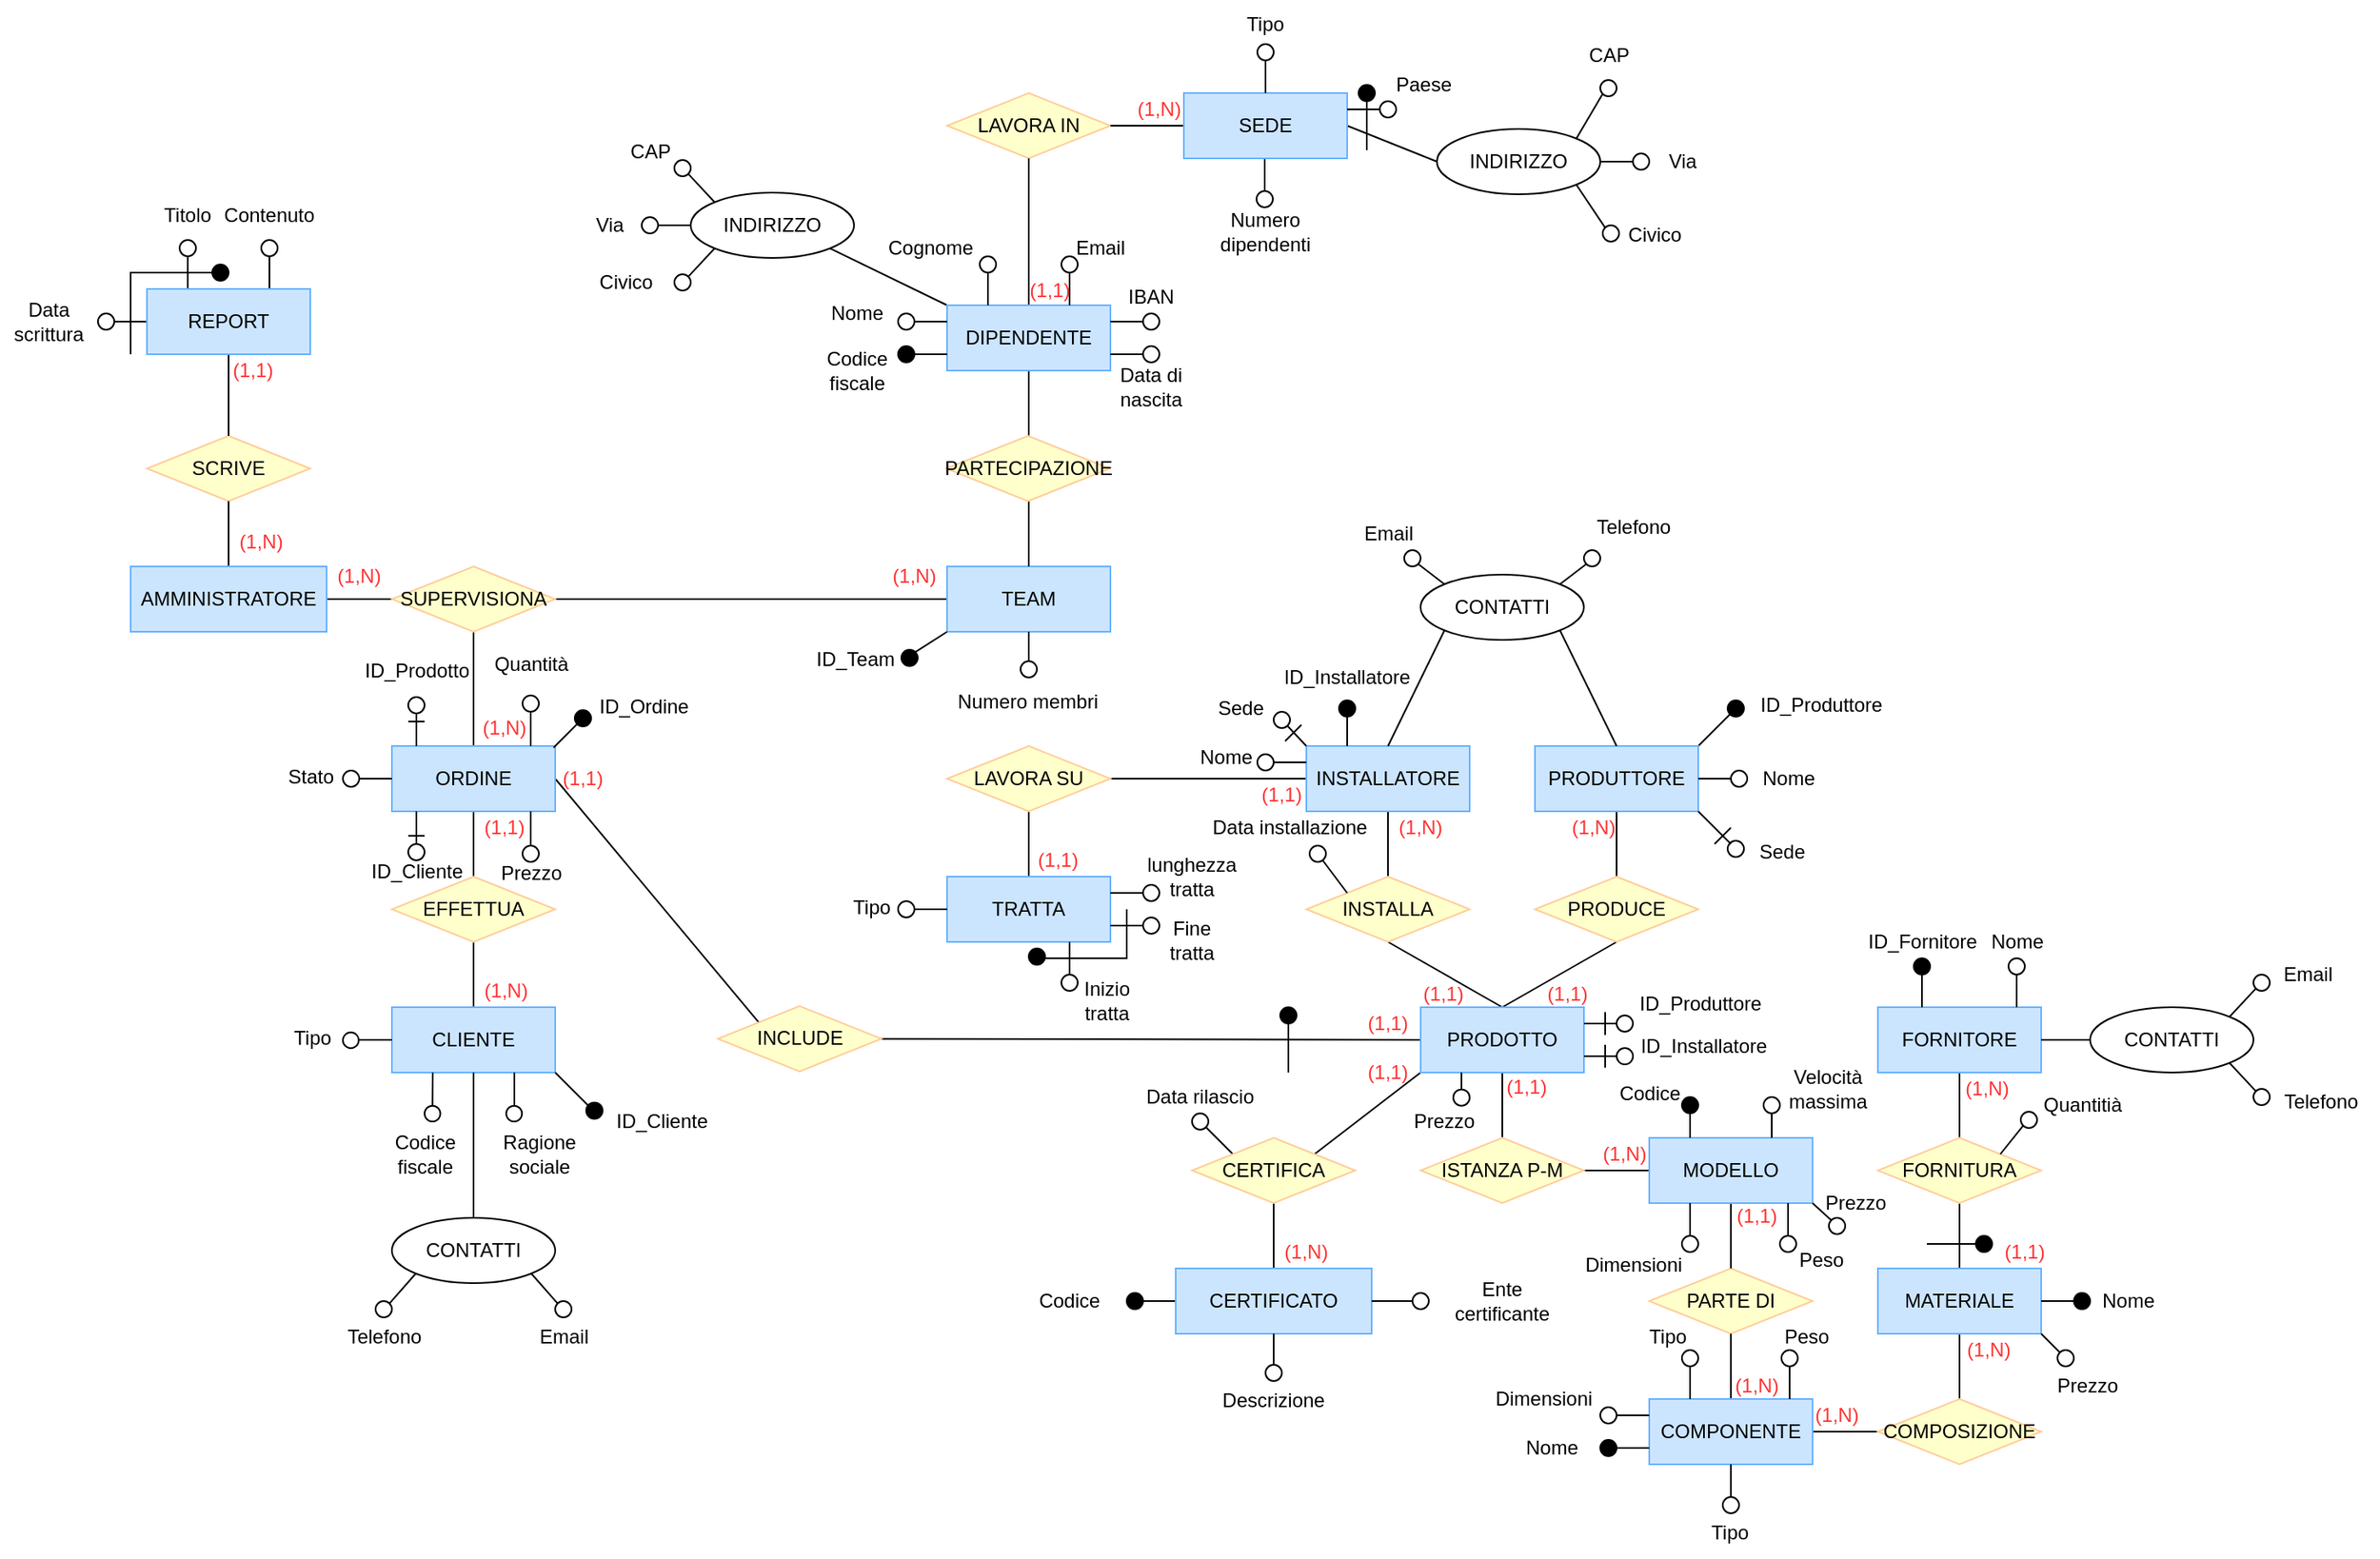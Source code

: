 <mxfile scale="1" border="0" version="27.0.6">
  <diagram id="7mVVUgtAYQc9shM8_lYV" name="Pagina-1">
    <mxGraphModel dx="952" dy="669" grid="1" gridSize="10" guides="1" tooltips="1" connect="1" arrows="1" fold="1" page="1" pageScale="1" pageWidth="850" pageHeight="1100" math="0" shadow="0">
      <root>
        <mxCell id="0" />
        <mxCell id="1" parent="0" />
        <mxCell id="F6IqYeP-QF8k3JX5tnnC-1" value="SCRIVE" style="rhombus;whiteSpace=wrap;html=1;fillColor=#FFFFCC;strokeColor=#FFCC99;" parent="1" vertex="1">
          <mxGeometry x="240" y="330" width="100" height="40" as="geometry" />
        </mxCell>
        <mxCell id="F6IqYeP-QF8k3JX5tnnC-2" value="PARTE DI" style="rhombus;whiteSpace=wrap;html=1;fillColor=#FFFFCC;strokeColor=#FFCC99;" parent="1" vertex="1">
          <mxGeometry x="1160" y="840" width="100" height="40" as="geometry" />
        </mxCell>
        <mxCell id="F6IqYeP-QF8k3JX5tnnC-4" value="" style="endArrow=none;html=1;rounded=0;entryX=0.5;entryY=1;entryDx=0;entryDy=0;exitX=0.5;exitY=0;exitDx=0;exitDy=0;" parent="1" source="F6IqYeP-QF8k3JX5tnnC-1" target="F6IqYeP-QF8k3JX5tnnC-105" edge="1">
          <mxGeometry width="50" height="50" relative="1" as="geometry">
            <mxPoint x="390" y="440" as="sourcePoint" />
            <mxPoint x="440" y="390" as="targetPoint" />
          </mxGeometry>
        </mxCell>
        <mxCell id="F6IqYeP-QF8k3JX5tnnC-5" value="" style="endArrow=none;html=1;rounded=0;entryX=0.5;entryY=1;entryDx=0;entryDy=0;exitX=0.5;exitY=0;exitDx=0;exitDy=0;" parent="1" source="F6IqYeP-QF8k3JX5tnnC-26" target="F6IqYeP-QF8k3JX5tnnC-1" edge="1">
          <mxGeometry width="50" height="50" relative="1" as="geometry">
            <mxPoint x="390" y="440" as="sourcePoint" />
            <mxPoint x="440" y="390" as="targetPoint" />
          </mxGeometry>
        </mxCell>
        <mxCell id="F6IqYeP-QF8k3JX5tnnC-6" value="" style="endArrow=none;html=1;rounded=0;entryX=0;entryY=0.5;entryDx=0;entryDy=0;exitX=1;exitY=0.5;exitDx=0;exitDy=0;" parent="1" source="F6IqYeP-QF8k3JX5tnnC-26" target="F6IqYeP-QF8k3JX5tnnC-25" edge="1">
          <mxGeometry width="50" height="50" relative="1" as="geometry">
            <mxPoint x="300" y="340" as="sourcePoint" />
            <mxPoint x="300" y="290" as="targetPoint" />
          </mxGeometry>
        </mxCell>
        <mxCell id="F6IqYeP-QF8k3JX5tnnC-7" value="" style="endArrow=none;html=1;rounded=0;entryX=0.5;entryY=0;entryDx=0;entryDy=0;exitX=0.5;exitY=1;exitDx=0;exitDy=0;" parent="1" source="F6IqYeP-QF8k3JX5tnnC-25" edge="1">
          <mxGeometry width="50" height="50" relative="1" as="geometry">
            <mxPoint x="440" y="480" as="sourcePoint" />
            <mxPoint x="440" y="520" as="targetPoint" />
          </mxGeometry>
        </mxCell>
        <mxCell id="F6IqYeP-QF8k3JX5tnnC-9" value="" style="endArrow=none;html=1;rounded=0;entryX=0.5;entryY=0;entryDx=0;entryDy=0;exitX=0.5;exitY=1;exitDx=0;exitDy=0;" parent="1" source="F6IqYeP-QF8k3JX5tnnC-29" target="F6IqYeP-QF8k3JX5tnnC-28" edge="1">
          <mxGeometry width="50" height="50" relative="1" as="geometry">
            <mxPoint x="500" y="630" as="sourcePoint" />
            <mxPoint x="550" y="630" as="targetPoint" />
          </mxGeometry>
        </mxCell>
        <mxCell id="F6IqYeP-QF8k3JX5tnnC-10" value="" style="endArrow=none;html=1;rounded=0;entryX=0.5;entryY=1;entryDx=0;entryDy=0;exitX=0.5;exitY=0;exitDx=0;exitDy=0;" parent="1" source="F6IqYeP-QF8k3JX5tnnC-29" edge="1">
          <mxGeometry width="50" height="50" relative="1" as="geometry">
            <mxPoint x="450" y="490" as="sourcePoint" />
            <mxPoint x="440" y="560" as="targetPoint" />
          </mxGeometry>
        </mxCell>
        <mxCell id="F6IqYeP-QF8k3JX5tnnC-11" value="" style="endArrow=none;html=1;rounded=0;entryX=0;entryY=0;entryDx=0;entryDy=0;exitX=1;exitY=0.5;exitDx=0;exitDy=0;" parent="1" target="F6IqYeP-QF8k3JX5tnnC-27" edge="1">
          <mxGeometry width="50" height="50" relative="1" as="geometry">
            <mxPoint x="490" y="540" as="sourcePoint" />
            <mxPoint x="640" y="470" as="targetPoint" />
          </mxGeometry>
        </mxCell>
        <mxCell id="F6IqYeP-QF8k3JX5tnnC-15" value="" style="endArrow=none;html=1;rounded=0;entryX=0.5;entryY=1;entryDx=0;entryDy=0;exitX=0.5;exitY=0;exitDx=0;exitDy=0;" parent="1" source="F6IqYeP-QF8k3JX5tnnC-65" target="F6IqYeP-QF8k3JX5tnnC-159" edge="1">
          <mxGeometry width="50" height="50" relative="1" as="geometry">
            <mxPoint x="1150" y="530" as="sourcePoint" />
            <mxPoint x="1105" y="480" as="targetPoint" />
          </mxGeometry>
        </mxCell>
        <mxCell id="F6IqYeP-QF8k3JX5tnnC-16" value="" style="endArrow=none;html=1;rounded=0;entryX=0.5;entryY=1;entryDx=0;entryDy=0;exitX=0.5;exitY=0;exitDx=0;exitDy=0;" parent="1" source="F6IqYeP-QF8k3JX5tnnC-66" target="F6IqYeP-QF8k3JX5tnnC-42" edge="1">
          <mxGeometry width="50" height="50" relative="1" as="geometry">
            <mxPoint x="1150" y="610" as="sourcePoint" />
            <mxPoint x="1150" y="570" as="targetPoint" />
          </mxGeometry>
        </mxCell>
        <mxCell id="F6IqYeP-QF8k3JX5tnnC-17" value="" style="endArrow=none;html=1;rounded=0;entryX=0;entryY=0.5;entryDx=0;entryDy=0;exitX=1;exitY=0.5;exitDx=0;exitDy=0;" parent="1" source="F6IqYeP-QF8k3JX5tnnC-21" target="F6IqYeP-QF8k3JX5tnnC-42" edge="1">
          <mxGeometry width="50" height="50" relative="1" as="geometry">
            <mxPoint x="840" y="440" as="sourcePoint" />
            <mxPoint x="950" y="440" as="targetPoint" />
          </mxGeometry>
        </mxCell>
        <mxCell id="F6IqYeP-QF8k3JX5tnnC-18" value="" style="endArrow=none;html=1;rounded=0;entryX=0.5;entryY=0;entryDx=0;entryDy=0;exitX=0.5;exitY=1;exitDx=0;exitDy=0;" parent="1" source="F6IqYeP-QF8k3JX5tnnC-21" target="F6IqYeP-QF8k3JX5tnnC-143" edge="1">
          <mxGeometry width="50" height="50" relative="1" as="geometry">
            <mxPoint x="840" y="550" as="sourcePoint" />
            <mxPoint x="880" y="550" as="targetPoint" />
          </mxGeometry>
        </mxCell>
        <mxCell id="F6IqYeP-QF8k3JX5tnnC-19" value="" style="endArrow=none;html=1;rounded=0;entryX=0.5;entryY=1;entryDx=0;entryDy=0;exitX=0.5;exitY=0;exitDx=0;exitDy=0;" parent="1" source="F6IqYeP-QF8k3JX5tnnC-67" target="F6IqYeP-QF8k3JX5tnnC-66" edge="1">
          <mxGeometry width="50" height="50" relative="1" as="geometry">
            <mxPoint x="1010" y="610" as="sourcePoint" />
            <mxPoint x="1010" y="570" as="targetPoint" />
          </mxGeometry>
        </mxCell>
        <mxCell id="F6IqYeP-QF8k3JX5tnnC-20" value="" style="endArrow=none;html=1;rounded=0;entryX=0.5;entryY=0;entryDx=0;entryDy=0;exitX=0.5;exitY=1;exitDx=0;exitDy=0;" parent="1" source="F6IqYeP-QF8k3JX5tnnC-65" target="F6IqYeP-QF8k3JX5tnnC-67" edge="1">
          <mxGeometry width="50" height="50" relative="1" as="geometry">
            <mxPoint x="1080" y="690" as="sourcePoint" />
            <mxPoint x="1010" y="650" as="targetPoint" />
          </mxGeometry>
        </mxCell>
        <mxCell id="F6IqYeP-QF8k3JX5tnnC-21" value="LAVORA SU" style="rhombus;whiteSpace=wrap;html=1;fillColor=#FFFFCC;strokeColor=#FFCC99;" parent="1" vertex="1">
          <mxGeometry x="730" y="520" width="100" height="40" as="geometry" />
        </mxCell>
        <mxCell id="F6IqYeP-QF8k3JX5tnnC-22" value="" style="endArrow=none;html=1;rounded=0;entryX=0;entryY=0.5;entryDx=0;entryDy=0;exitX=1;exitY=0.5;exitDx=0;exitDy=0;" parent="1" source="F6IqYeP-QF8k3JX5tnnC-27" target="F6IqYeP-QF8k3JX5tnnC-67" edge="1">
          <mxGeometry width="50" height="50" relative="1" as="geometry">
            <mxPoint x="700" y="670" as="sourcePoint" />
            <mxPoint x="760" y="670" as="targetPoint" />
          </mxGeometry>
        </mxCell>
        <mxCell id="F6IqYeP-QF8k3JX5tnnC-23" value="" style="endArrow=none;html=1;rounded=0;entryX=0;entryY=0.5;entryDx=0;entryDy=0;exitX=1;exitY=0.5;exitDx=0;exitDy=0;" parent="1" source="F6IqYeP-QF8k3JX5tnnC-25" target="F6IqYeP-QF8k3JX5tnnC-24" edge="1">
          <mxGeometry width="50" height="50" relative="1" as="geometry">
            <mxPoint x="630" y="680" as="sourcePoint" />
            <mxPoint x="880" y="680" as="targetPoint" />
          </mxGeometry>
        </mxCell>
        <mxCell id="F6IqYeP-QF8k3JX5tnnC-24" value="TEAM" style="rounded=0;whiteSpace=wrap;html=1;fillColor=#CCE5FF;strokeColor=#66B2FF;container=0;" parent="1" vertex="1">
          <mxGeometry x="730" y="410" width="100" height="40" as="geometry" />
        </mxCell>
        <mxCell id="F6IqYeP-QF8k3JX5tnnC-25" value="SUPERVISIONA" style="rhombus;whiteSpace=wrap;html=1;fillColor=#FFFFCC;strokeColor=#FFCC99;" parent="1" vertex="1">
          <mxGeometry x="390" y="410" width="100" height="40" as="geometry" />
        </mxCell>
        <mxCell id="F6IqYeP-QF8k3JX5tnnC-26" value="AMMINISTRATORE" style="rounded=0;whiteSpace=wrap;html=1;fillColor=#CCE5FF;strokeColor=#66B2FF;container=0;" parent="1" vertex="1">
          <mxGeometry x="230" y="410" width="120" height="40" as="geometry" />
        </mxCell>
        <mxCell id="F6IqYeP-QF8k3JX5tnnC-27" value="INCLUDE" style="rhombus;whiteSpace=wrap;html=1;fillColor=#FFFFCC;strokeColor=#FFCC99;" parent="1" vertex="1">
          <mxGeometry x="589.68" y="679.32" width="100" height="40" as="geometry" />
        </mxCell>
        <mxCell id="F6IqYeP-QF8k3JX5tnnC-28" value="CLIENTE" style="rounded=0;whiteSpace=wrap;html=1;fillColor=#CCE5FF;strokeColor=#66B2FF;container=0;" parent="1" vertex="1">
          <mxGeometry x="390" y="680" width="100" height="40" as="geometry" />
        </mxCell>
        <mxCell id="F6IqYeP-QF8k3JX5tnnC-29" value="EFFETTUA" style="rhombus;whiteSpace=wrap;html=1;fillColor=#FFFFCC;strokeColor=#FFCC99;" parent="1" vertex="1">
          <mxGeometry x="390" y="600" width="100" height="40" as="geometry" />
        </mxCell>
        <mxCell id="F6IqYeP-QF8k3JX5tnnC-42" value="INSTALLATORE" style="rounded=0;whiteSpace=wrap;html=1;fillColor=#CCE5FF;strokeColor=#66B2FF;container=0;" parent="1" vertex="1">
          <mxGeometry x="950" y="520" width="100" height="40" as="geometry" />
        </mxCell>
        <mxCell id="F6IqYeP-QF8k3JX5tnnC-43" value="" style="endArrow=none;html=1;rounded=0;entryX=0.5;entryY=0;entryDx=0;entryDy=0;exitX=0.5;exitY=1;exitDx=0;exitDy=0;" parent="1" source="F6IqYeP-QF8k3JX5tnnC-67" target="F6IqYeP-QF8k3JX5tnnC-68" edge="1">
          <mxGeometry width="50" height="50" relative="1" as="geometry">
            <mxPoint x="790" y="710" as="sourcePoint" />
            <mxPoint x="1030" y="710" as="targetPoint" />
          </mxGeometry>
        </mxCell>
        <mxCell id="F6IqYeP-QF8k3JX5tnnC-44" value="" style="endArrow=none;html=1;rounded=0;exitX=1;exitY=0;exitDx=0;exitDy=0;entryX=0;entryY=1;entryDx=0;entryDy=0;" parent="1" source="F6IqYeP-QF8k3JX5tnnC-199" target="F6IqYeP-QF8k3JX5tnnC-67" edge="1">
          <mxGeometry width="50" height="50" relative="1" as="geometry">
            <mxPoint x="1080" y="730" as="sourcePoint" />
            <mxPoint x="1070" y="720" as="targetPoint" />
          </mxGeometry>
        </mxCell>
        <mxCell id="F6IqYeP-QF8k3JX5tnnC-45" value="" style="endArrow=none;html=1;rounded=0;exitX=0.5;exitY=1;exitDx=0;exitDy=0;entryX=0.5;entryY=0;entryDx=0;entryDy=0;" parent="1" source="F6IqYeP-QF8k3JX5tnnC-199" edge="1">
          <mxGeometry width="50" height="50" relative="1" as="geometry">
            <mxPoint x="965" y="780" as="sourcePoint" />
            <mxPoint x="930" y="840" as="targetPoint" />
          </mxGeometry>
        </mxCell>
        <mxCell id="F6IqYeP-QF8k3JX5tnnC-46" value="" style="endArrow=none;html=1;rounded=0;entryX=1;entryY=0.5;entryDx=0;entryDy=0;exitX=0;exitY=0.5;exitDx=0;exitDy=0;" parent="1" target="F6IqYeP-QF8k3JX5tnnC-68" edge="1">
          <mxGeometry width="50" height="50" relative="1" as="geometry">
            <mxPoint x="1160" y="780" as="sourcePoint" />
            <mxPoint x="1080" y="770" as="targetPoint" />
          </mxGeometry>
        </mxCell>
        <mxCell id="F6IqYeP-QF8k3JX5tnnC-47" value="" style="endArrow=none;html=1;rounded=0;fontFamily=Helvetica;fontSize=12;fontColor=default;entryX=0.5;entryY=1;entryDx=0;entryDy=0;exitX=0.5;exitY=0;exitDx=0;exitDy=0;" parent="1" source="F6IqYeP-QF8k3JX5tnnC-69" target="F6IqYeP-QF8k3JX5tnnC-2" edge="1">
          <mxGeometry width="50" height="50" relative="1" as="geometry">
            <mxPoint x="1250" y="910" as="sourcePoint" />
            <mxPoint x="1260" y="890" as="targetPoint" />
          </mxGeometry>
        </mxCell>
        <mxCell id="F6IqYeP-QF8k3JX5tnnC-48" value="" style="endArrow=none;html=1;rounded=0;fontFamily=Helvetica;fontSize=12;fontColor=default;entryX=0.5;entryY=1;entryDx=0;entryDy=0;exitX=0.5;exitY=0;exitDx=0;exitDy=0;" parent="1" source="F6IqYeP-QF8k3JX5tnnC-2" edge="1">
          <mxGeometry width="50" height="50" relative="1" as="geometry">
            <mxPoint x="1250" y="830" as="sourcePoint" />
            <mxPoint x="1210" y="800" as="targetPoint" />
          </mxGeometry>
        </mxCell>
        <mxCell id="F6IqYeP-QF8k3JX5tnnC-50" value="" style="endArrow=none;html=1;rounded=0;fontFamily=Helvetica;fontSize=12;fontColor=default;entryX=0;entryY=0.5;entryDx=0;entryDy=0;exitX=1;exitY=0.5;exitDx=0;exitDy=0;" parent="1" source="F6IqYeP-QF8k3JX5tnnC-69" target="F6IqYeP-QF8k3JX5tnnC-72" edge="1">
          <mxGeometry width="50" height="50" relative="1" as="geometry">
            <mxPoint x="1220" y="930" as="sourcePoint" />
            <mxPoint x="1220" y="890" as="targetPoint" />
          </mxGeometry>
        </mxCell>
        <mxCell id="F6IqYeP-QF8k3JX5tnnC-51" value="" style="endArrow=none;html=1;rounded=0;fontFamily=Helvetica;fontSize=12;fontColor=default;entryX=0.5;entryY=1;entryDx=0;entryDy=0;exitX=0.5;exitY=0;exitDx=0;exitDy=0;" parent="1" source="F6IqYeP-QF8k3JX5tnnC-72" target="F6IqYeP-QF8k3JX5tnnC-73" edge="1">
          <mxGeometry width="50" height="50" relative="1" as="geometry">
            <mxPoint x="1270" y="950" as="sourcePoint" />
            <mxPoint x="1310" y="950" as="targetPoint" />
          </mxGeometry>
        </mxCell>
        <mxCell id="F6IqYeP-QF8k3JX5tnnC-52" value="" style="endArrow=none;html=1;rounded=0;fontFamily=Helvetica;fontSize=12;fontColor=default;entryX=0.5;entryY=1;entryDx=0;entryDy=0;exitX=0.5;exitY=0;exitDx=0;exitDy=0;" parent="1" source="F6IqYeP-QF8k3JX5tnnC-73" target="F6IqYeP-QF8k3JX5tnnC-74" edge="1">
          <mxGeometry width="50" height="50" relative="1" as="geometry">
            <mxPoint x="1360" y="930" as="sourcePoint" />
            <mxPoint x="1360" y="890" as="targetPoint" />
          </mxGeometry>
        </mxCell>
        <mxCell id="F6IqYeP-QF8k3JX5tnnC-53" value="" style="endArrow=none;html=1;rounded=0;fontFamily=Helvetica;fontSize=12;fontColor=default;entryX=0.5;entryY=1;entryDx=0;entryDy=0;exitX=0.5;exitY=0;exitDx=0;exitDy=0;" parent="1" source="F6IqYeP-QF8k3JX5tnnC-74" target="F6IqYeP-QF8k3JX5tnnC-75" edge="1">
          <mxGeometry width="50" height="50" relative="1" as="geometry">
            <mxPoint x="1360" y="850" as="sourcePoint" />
            <mxPoint x="1360" y="810" as="targetPoint" />
          </mxGeometry>
        </mxCell>
        <mxCell id="F6IqYeP-QF8k3JX5tnnC-65" value="PRODUCE" style="rhombus;whiteSpace=wrap;html=1;fillColor=#FFFFCC;strokeColor=#FFCC99;" parent="1" vertex="1">
          <mxGeometry x="1090" y="600" width="100" height="40" as="geometry" />
        </mxCell>
        <mxCell id="F6IqYeP-QF8k3JX5tnnC-66" value="INSTALLA" style="rhombus;whiteSpace=wrap;html=1;fillColor=#FFFFCC;strokeColor=#FFCC99;" parent="1" vertex="1">
          <mxGeometry x="950" y="600" width="100" height="40" as="geometry" />
        </mxCell>
        <mxCell id="F6IqYeP-QF8k3JX5tnnC-67" value="PRODOTTO" style="rounded=0;whiteSpace=wrap;html=1;fillColor=#CCE5FF;strokeColor=#66B2FF;container=0;" parent="1" vertex="1">
          <mxGeometry x="1020" y="680" width="100" height="40" as="geometry" />
        </mxCell>
        <mxCell id="F6IqYeP-QF8k3JX5tnnC-68" value="ISTANZA P-M" style="rhombus;whiteSpace=wrap;html=1;fillColor=#FFFFCC;strokeColor=#FFCC99;" parent="1" vertex="1">
          <mxGeometry x="1020" y="760" width="100" height="40" as="geometry" />
        </mxCell>
        <mxCell id="F6IqYeP-QF8k3JX5tnnC-69" value="COMPONENTE" style="rounded=0;whiteSpace=wrap;html=1;fillColor=#CCE5FF;strokeColor=#66B2FF;container=0;" parent="1" vertex="1">
          <mxGeometry x="1160" y="920" width="100" height="40" as="geometry" />
        </mxCell>
        <mxCell id="F6IqYeP-QF8k3JX5tnnC-72" value="COMPOSIZIONE" style="rhombus;whiteSpace=wrap;html=1;fillColor=#FFFFCC;strokeColor=#FFCC99;" parent="1" vertex="1">
          <mxGeometry x="1300" y="920" width="100" height="40" as="geometry" />
        </mxCell>
        <mxCell id="F6IqYeP-QF8k3JX5tnnC-73" value="MATERIALE" style="rounded=0;whiteSpace=wrap;html=1;fillColor=#CCE5FF;strokeColor=#66B2FF;container=0;" parent="1" vertex="1">
          <mxGeometry x="1300" y="840" width="100" height="40" as="geometry" />
        </mxCell>
        <mxCell id="F6IqYeP-QF8k3JX5tnnC-74" value="FORNITURA" style="rhombus;whiteSpace=wrap;html=1;fillColor=#FFFFCC;strokeColor=#FFCC99;" parent="1" vertex="1">
          <mxGeometry x="1300" y="760" width="100" height="40" as="geometry" />
        </mxCell>
        <mxCell id="F6IqYeP-QF8k3JX5tnnC-75" value="FORNITORE" style="rounded=0;whiteSpace=wrap;html=1;fillColor=#CCE5FF;strokeColor=#66B2FF;container=0;" parent="1" vertex="1">
          <mxGeometry x="1300" y="680" width="100" height="40" as="geometry" />
        </mxCell>
        <mxCell id="F6IqYeP-QF8k3JX5tnnC-83" value="" style="group" parent="1" vertex="1" connectable="0">
          <mxGeometry x="1030" y="82" width="170" height="140" as="geometry" />
        </mxCell>
        <mxCell id="F6IqYeP-QF8k3JX5tnnC-84" value="Civico" style="text;html=1;align=center;verticalAlign=middle;resizable=0;points=[];autosize=1;strokeColor=none;fillColor=none;container=0;" parent="F6IqYeP-QF8k3JX5tnnC-83" vertex="1">
          <mxGeometry x="102.5" y="110" width="60" height="30" as="geometry" />
        </mxCell>
        <mxCell id="F6IqYeP-QF8k3JX5tnnC-85" value="INDIRIZZO" style="ellipse;whiteSpace=wrap;html=1;fillColor=default;container=0;" parent="F6IqYeP-QF8k3JX5tnnC-83" vertex="1">
          <mxGeometry y="60" width="100" height="40" as="geometry" />
        </mxCell>
        <mxCell id="F6IqYeP-QF8k3JX5tnnC-86" value="" style="ellipse;whiteSpace=wrap;html=1;aspect=fixed;fillColor=none;strokeColor=default;direction=south;container=0;" parent="F6IqYeP-QF8k3JX5tnnC-83" vertex="1">
          <mxGeometry x="120" y="75" width="10" height="10" as="geometry" />
        </mxCell>
        <mxCell id="F6IqYeP-QF8k3JX5tnnC-87" value="" style="endArrow=none;html=1;rounded=0;entryX=1;entryY=0.5;entryDx=0;entryDy=0;exitX=0.5;exitY=1;exitDx=0;exitDy=0;" parent="F6IqYeP-QF8k3JX5tnnC-83" source="F6IqYeP-QF8k3JX5tnnC-86" target="F6IqYeP-QF8k3JX5tnnC-85" edge="1">
          <mxGeometry width="50" height="50" relative="1" as="geometry">
            <mxPoint x="75" y="51" as="sourcePoint" />
            <mxPoint x="5" y="71" as="targetPoint" />
          </mxGeometry>
        </mxCell>
        <mxCell id="F6IqYeP-QF8k3JX5tnnC-88" value="" style="endArrow=none;html=1;rounded=0;entryX=1;entryY=0;entryDx=0;entryDy=0;exitX=1;exitY=1;exitDx=0;exitDy=0;" parent="F6IqYeP-QF8k3JX5tnnC-83" source="F6IqYeP-QF8k3JX5tnnC-89" target="F6IqYeP-QF8k3JX5tnnC-85" edge="1">
          <mxGeometry width="50" height="50" relative="1" as="geometry">
            <mxPoint x="45" y="40" as="sourcePoint" />
            <mxPoint x="45" y="60" as="targetPoint" />
          </mxGeometry>
        </mxCell>
        <mxCell id="F6IqYeP-QF8k3JX5tnnC-89" value="" style="ellipse;whiteSpace=wrap;html=1;aspect=fixed;fillColor=none;strokeColor=default;direction=south;container=0;" parent="F6IqYeP-QF8k3JX5tnnC-83" vertex="1">
          <mxGeometry x="100" y="30" width="10" height="10" as="geometry" />
        </mxCell>
        <mxCell id="F6IqYeP-QF8k3JX5tnnC-90" value="" style="ellipse;whiteSpace=wrap;html=1;aspect=fixed;fillColor=none;strokeColor=default;direction=south;container=0;" parent="F6IqYeP-QF8k3JX5tnnC-83" vertex="1">
          <mxGeometry x="101.5" y="119" width="10" height="10" as="geometry" />
        </mxCell>
        <mxCell id="F6IqYeP-QF8k3JX5tnnC-91" value="" style="endArrow=none;html=1;rounded=0;entryX=1;entryY=1;entryDx=0;entryDy=0;exitX=0;exitY=1;exitDx=0;exitDy=0;" parent="F6IqYeP-QF8k3JX5tnnC-83" source="F6IqYeP-QF8k3JX5tnnC-90" target="F6IqYeP-QF8k3JX5tnnC-85" edge="1">
          <mxGeometry width="50" height="50" relative="1" as="geometry">
            <mxPoint x="85" y="61" as="sourcePoint" />
            <mxPoint x="15" y="81" as="targetPoint" />
            <Array as="points" />
          </mxGeometry>
        </mxCell>
        <mxCell id="F6IqYeP-QF8k3JX5tnnC-92" value="Via" style="text;html=1;align=center;verticalAlign=middle;resizable=0;points=[];autosize=1;strokeColor=none;fillColor=none;container=0;" parent="F6IqYeP-QF8k3JX5tnnC-83" vertex="1">
          <mxGeometry x="130" y="65" width="40" height="30" as="geometry" />
        </mxCell>
        <mxCell id="F6IqYeP-QF8k3JX5tnnC-93" value="CAP" style="text;html=1;align=center;verticalAlign=middle;resizable=0;points=[];autosize=1;strokeColor=none;fillColor=none;container=0;" parent="F6IqYeP-QF8k3JX5tnnC-83" vertex="1">
          <mxGeometry x="80" width="50" height="30" as="geometry" />
        </mxCell>
        <mxCell id="F6IqYeP-QF8k3JX5tnnC-95" value="" style="endArrow=none;html=1;rounded=0;fontFamily=Helvetica;fontSize=12;fontColor=default;entryX=0.25;entryY=0;entryDx=0;entryDy=0;" parent="1" target="F6IqYeP-QF8k3JX5tnnC-105" edge="1">
          <mxGeometry width="50" height="50" relative="1" as="geometry">
            <mxPoint x="265" y="220" as="sourcePoint" />
            <mxPoint x="325" y="250" as="targetPoint" />
          </mxGeometry>
        </mxCell>
        <mxCell id="F6IqYeP-QF8k3JX5tnnC-96" value="" style="ellipse;whiteSpace=wrap;html=1;aspect=fixed;fillColor=none;strokeColor=default;" parent="1" vertex="1">
          <mxGeometry x="260" y="210" width="10" height="10" as="geometry" />
        </mxCell>
        <mxCell id="F6IqYeP-QF8k3JX5tnnC-97" value="Titolo" style="text;html=1;align=center;verticalAlign=middle;whiteSpace=wrap;rounded=0;fontFamily=Helvetica;fontSize=12;fontColor=default;" parent="1" vertex="1">
          <mxGeometry x="235" y="180" width="60" height="30" as="geometry" />
        </mxCell>
        <mxCell id="F6IqYeP-QF8k3JX5tnnC-98" value="Contenuto" style="text;html=1;align=center;verticalAlign=middle;whiteSpace=wrap;rounded=0;fontFamily=Helvetica;fontSize=12;fontColor=default;" parent="1" vertex="1">
          <mxGeometry x="285" y="180" width="60" height="30" as="geometry" />
        </mxCell>
        <mxCell id="F6IqYeP-QF8k3JX5tnnC-99" value="" style="group" parent="1" vertex="1" connectable="0">
          <mxGeometry x="310" y="210" width="10" height="10" as="geometry" />
        </mxCell>
        <mxCell id="F6IqYeP-QF8k3JX5tnnC-100" value="" style="endArrow=none;html=1;rounded=0;fontFamily=Helvetica;fontSize=12;fontColor=default;entryX=0.75;entryY=0;entryDx=0;entryDy=0;" parent="F6IqYeP-QF8k3JX5tnnC-99" target="F6IqYeP-QF8k3JX5tnnC-105" edge="1">
          <mxGeometry width="50" height="50" relative="1" as="geometry">
            <mxPoint x="5" y="10" as="sourcePoint" />
            <mxPoint x="70" y="10" as="targetPoint" />
          </mxGeometry>
        </mxCell>
        <mxCell id="F6IqYeP-QF8k3JX5tnnC-101" value="" style="ellipse;whiteSpace=wrap;html=1;aspect=fixed;fillColor=#FFFFFF;strokeColor=default;" parent="F6IqYeP-QF8k3JX5tnnC-99" vertex="1">
          <mxGeometry width="10" height="10" as="geometry" />
        </mxCell>
        <mxCell id="F6IqYeP-QF8k3JX5tnnC-102" value="" style="group" parent="1" vertex="1" connectable="0">
          <mxGeometry x="170" y="250" width="10" height="10" as="geometry" />
        </mxCell>
        <mxCell id="F6IqYeP-QF8k3JX5tnnC-103" value="" style="endArrow=none;html=1;rounded=0;fontFamily=Helvetica;fontSize=12;fontColor=default;entryX=0.75;entryY=0;entryDx=0;entryDy=0;exitX=1;exitY=0.5;exitDx=0;exitDy=0;" parent="F6IqYeP-QF8k3JX5tnnC-102" source="F6IqYeP-QF8k3JX5tnnC-104" edge="1">
          <mxGeometry width="50" height="50" relative="1" as="geometry">
            <mxPoint x="5" y="10" as="sourcePoint" />
            <mxPoint x="70" y="10" as="targetPoint" />
          </mxGeometry>
        </mxCell>
        <mxCell id="F6IqYeP-QF8k3JX5tnnC-104" value="" style="ellipse;whiteSpace=wrap;html=1;aspect=fixed;fillColor=#FFFFFF;strokeColor=default;" parent="1" vertex="1">
          <mxGeometry x="210" y="255" width="10" height="10" as="geometry" />
        </mxCell>
        <mxCell id="F6IqYeP-QF8k3JX5tnnC-105" value="REPORT" style="rounded=0;whiteSpace=wrap;html=1;fillColor=#CCE5FF;strokeColor=#66B2FF;container=0;" parent="1" vertex="1">
          <mxGeometry x="240" y="240" width="100" height="40" as="geometry" />
        </mxCell>
        <mxCell id="F6IqYeP-QF8k3JX5tnnC-106" value="Data scrittura" style="text;html=1;align=center;verticalAlign=middle;whiteSpace=wrap;rounded=0;fontFamily=Helvetica;fontSize=12;fontColor=default;" parent="1" vertex="1">
          <mxGeometry x="150" y="245" width="60" height="30" as="geometry" />
        </mxCell>
        <mxCell id="F6IqYeP-QF8k3JX5tnnC-107" value="" style="ellipse;whiteSpace=wrap;html=1;aspect=fixed;fillColor=#000000;strokeColor=default;" parent="1" vertex="1">
          <mxGeometry x="280" y="225" width="10" height="10" as="geometry" />
        </mxCell>
        <mxCell id="F6IqYeP-QF8k3JX5tnnC-108" value="" style="endArrow=none;html=1;rounded=0;fontFamily=Helvetica;fontSize=12;fontColor=default;" parent="1" edge="1">
          <mxGeometry width="50" height="50" relative="1" as="geometry">
            <mxPoint x="230" y="280" as="sourcePoint" />
            <mxPoint x="280" y="230" as="targetPoint" />
            <Array as="points">
              <mxPoint x="230" y="230" />
            </Array>
          </mxGeometry>
        </mxCell>
        <mxCell id="F6IqYeP-QF8k3JX5tnnC-109" value="" style="group" parent="1" vertex="1" connectable="0">
          <mxGeometry x="360" y="455" width="224" height="166" as="geometry" />
        </mxCell>
        <mxCell id="F6IqYeP-QF8k3JX5tnnC-110" value="Quantità" style="text;html=1;align=center;verticalAlign=middle;resizable=0;points=[];autosize=1;strokeColor=none;fillColor=none;container=0;" parent="F6IqYeP-QF8k3JX5tnnC-109" vertex="1">
          <mxGeometry x="80" width="70" height="30" as="geometry" />
        </mxCell>
        <mxCell id="F6IqYeP-QF8k3JX5tnnC-111" value="ID_Ordine" style="text;html=1;align=center;verticalAlign=middle;resizable=0;points=[];autosize=1;strokeColor=none;fillColor=none;container=0;" parent="F6IqYeP-QF8k3JX5tnnC-109" vertex="1">
          <mxGeometry x="144" y="26" width="80" height="30" as="geometry" />
        </mxCell>
        <mxCell id="F6IqYeP-QF8k3JX5tnnC-112" value="ORDINE" style="rounded=0;whiteSpace=wrap;html=1;fillColor=#CCE5FF;strokeColor=#66B2FF;container=0;" parent="F6IqYeP-QF8k3JX5tnnC-109" vertex="1">
          <mxGeometry x="30" y="65" width="100" height="40" as="geometry" />
        </mxCell>
        <mxCell id="F6IqYeP-QF8k3JX5tnnC-113" value="ID_Prodotto" style="text;html=1;align=center;verticalAlign=middle;resizable=0;points=[];autosize=1;strokeColor=none;fillColor=none;container=0;" parent="F6IqYeP-QF8k3JX5tnnC-109" vertex="1">
          <mxGeometry y="4" width="90" height="30" as="geometry" />
        </mxCell>
        <mxCell id="F6IqYeP-QF8k3JX5tnnC-114" value="ID_Cliente" style="text;html=1;align=center;verticalAlign=middle;resizable=0;points=[];autosize=1;strokeColor=none;fillColor=none;container=0;" parent="F6IqYeP-QF8k3JX5tnnC-109" vertex="1">
          <mxGeometry x="5" y="127" width="80" height="30" as="geometry" />
        </mxCell>
        <mxCell id="F6IqYeP-QF8k3JX5tnnC-115" value="Prezzo" style="text;html=1;align=center;verticalAlign=middle;resizable=0;points=[];autosize=1;strokeColor=none;fillColor=none;container=0;" parent="F6IqYeP-QF8k3JX5tnnC-109" vertex="1">
          <mxGeometry x="85" y="128" width="60" height="30" as="geometry" />
        </mxCell>
        <mxCell id="F6IqYeP-QF8k3JX5tnnC-116" value="" style="ellipse;whiteSpace=wrap;html=1;aspect=fixed;fillColor=#FFFFFF;strokeColor=default;rotation=0;container=0;" parent="F6IqYeP-QF8k3JX5tnnC-109" vertex="1">
          <mxGeometry x="40" y="35" width="10" height="10" as="geometry" />
        </mxCell>
        <mxCell id="F6IqYeP-QF8k3JX5tnnC-117" value="" style="endArrow=none;html=1;rounded=0;entryX=0.5;entryY=1;entryDx=0;entryDy=0;" parent="F6IqYeP-QF8k3JX5tnnC-109" target="F6IqYeP-QF8k3JX5tnnC-116" edge="1">
          <mxGeometry width="50" height="50" relative="1" as="geometry">
            <mxPoint x="45" y="65" as="sourcePoint" />
            <mxPoint x="116" y="56" as="targetPoint" />
          </mxGeometry>
        </mxCell>
        <mxCell id="F6IqYeP-QF8k3JX5tnnC-118" value="" style="endArrow=none;html=1;rounded=0;" parent="F6IqYeP-QF8k3JX5tnnC-109" edge="1">
          <mxGeometry width="50" height="50" relative="1" as="geometry">
            <mxPoint x="50" y="50" as="sourcePoint" />
            <mxPoint x="40" y="50" as="targetPoint" />
          </mxGeometry>
        </mxCell>
        <mxCell id="F6IqYeP-QF8k3JX5tnnC-119" value="" style="ellipse;whiteSpace=wrap;html=1;aspect=fixed;fillColor=#FFFFFF;strokeColor=default;rotation=-180;container=0;" parent="F6IqYeP-QF8k3JX5tnnC-109" vertex="1">
          <mxGeometry x="40" y="125" width="10" height="10" as="geometry" />
        </mxCell>
        <mxCell id="F6IqYeP-QF8k3JX5tnnC-120" value="" style="endArrow=none;html=1;rounded=0;entryX=0.5;entryY=1;entryDx=0;entryDy=0;" parent="F6IqYeP-QF8k3JX5tnnC-109" target="F6IqYeP-QF8k3JX5tnnC-119" edge="1">
          <mxGeometry width="50" height="50" relative="1" as="geometry">
            <mxPoint x="45" y="105" as="sourcePoint" />
            <mxPoint x="-26" y="114" as="targetPoint" />
          </mxGeometry>
        </mxCell>
        <mxCell id="F6IqYeP-QF8k3JX5tnnC-121" value="" style="endArrow=none;html=1;rounded=0;" parent="F6IqYeP-QF8k3JX5tnnC-109" edge="1">
          <mxGeometry width="50" height="50" relative="1" as="geometry">
            <mxPoint x="40" y="120" as="sourcePoint" />
            <mxPoint x="50" y="120" as="targetPoint" />
          </mxGeometry>
        </mxCell>
        <mxCell id="F6IqYeP-QF8k3JX5tnnC-122" value="" style="ellipse;whiteSpace=wrap;html=1;aspect=fixed;fillColor=none;strokeColor=default;container=0;" parent="F6IqYeP-QF8k3JX5tnnC-109" vertex="1">
          <mxGeometry x="110" y="34" width="10" height="10" as="geometry" />
        </mxCell>
        <mxCell id="F6IqYeP-QF8k3JX5tnnC-123" value="" style="endArrow=none;html=1;rounded=0;entryX=0.5;entryY=1;entryDx=0;entryDy=0;" parent="F6IqYeP-QF8k3JX5tnnC-109" target="F6IqYeP-QF8k3JX5tnnC-122" edge="1">
          <mxGeometry width="50" height="50" relative="1" as="geometry">
            <mxPoint x="115" y="65" as="sourcePoint" />
            <mxPoint x="185" y="45" as="targetPoint" />
          </mxGeometry>
        </mxCell>
        <mxCell id="F6IqYeP-QF8k3JX5tnnC-124" value="" style="ellipse;whiteSpace=wrap;html=1;aspect=fixed;fillColor=none;strokeColor=default;rotation=-180;container=0;" parent="F6IqYeP-QF8k3JX5tnnC-109" vertex="1">
          <mxGeometry x="110" y="126" width="10" height="10" as="geometry" />
        </mxCell>
        <mxCell id="F6IqYeP-QF8k3JX5tnnC-125" value="" style="endArrow=none;html=1;rounded=0;entryX=0.5;entryY=1;entryDx=0;entryDy=0;" parent="F6IqYeP-QF8k3JX5tnnC-109" target="F6IqYeP-QF8k3JX5tnnC-124" edge="1">
          <mxGeometry width="50" height="50" relative="1" as="geometry">
            <mxPoint x="115" y="105" as="sourcePoint" />
            <mxPoint x="45" y="125" as="targetPoint" />
          </mxGeometry>
        </mxCell>
        <mxCell id="F6IqYeP-QF8k3JX5tnnC-126" value="" style="ellipse;whiteSpace=wrap;html=1;aspect=fixed;fillColor=light-dark(#000000,#FFFFFF);strokeColor=default;rotation=45;container=0;" parent="F6IqYeP-QF8k3JX5tnnC-109" vertex="1">
          <mxGeometry x="142" y="43" width="10" height="10" as="geometry" />
        </mxCell>
        <mxCell id="F6IqYeP-QF8k3JX5tnnC-127" value="" style="endArrow=none;html=1;rounded=0;entryX=0.5;entryY=1;entryDx=0;entryDy=0;" parent="F6IqYeP-QF8k3JX5tnnC-109" target="F6IqYeP-QF8k3JX5tnnC-126" edge="1">
          <mxGeometry width="50" height="50" relative="1" as="geometry">
            <mxPoint x="129" y="66" as="sourcePoint" />
            <mxPoint x="193" y="102" as="targetPoint" />
          </mxGeometry>
        </mxCell>
        <mxCell id="F6IqYeP-QF8k3JX5tnnC-128" value="(1,N)" style="text;html=1;align=center;verticalAlign=middle;whiteSpace=wrap;rounded=0;labelBackgroundColor=none;fontColor=#FF3333;" parent="F6IqYeP-QF8k3JX5tnnC-109" vertex="1">
          <mxGeometry x="69" y="39" width="60" height="30" as="geometry" />
        </mxCell>
        <mxCell id="F6IqYeP-QF8k3JX5tnnC-129" value="(1,1)" style="text;html=1;align=center;verticalAlign=middle;whiteSpace=wrap;rounded=0;labelBackgroundColor=none;fontColor=#FF3333;" parent="F6IqYeP-QF8k3JX5tnnC-109" vertex="1">
          <mxGeometry x="69" y="100" width="60" height="30" as="geometry" />
        </mxCell>
        <mxCell id="73DK0az_S-aOF44ORMCZ-68" value="(1,1)" style="text;html=1;align=center;verticalAlign=middle;whiteSpace=wrap;rounded=0;labelBackgroundColor=none;fontColor=#FF3333;" parent="F6IqYeP-QF8k3JX5tnnC-109" vertex="1">
          <mxGeometry x="117" y="70" width="60" height="30" as="geometry" />
        </mxCell>
        <mxCell id="S3euSJ1D2nczOl0zzAQs-4" value="" style="ellipse;whiteSpace=wrap;html=1;aspect=fixed;fillColor=none;strokeColor=default;container=0;" vertex="1" parent="F6IqYeP-QF8k3JX5tnnC-109">
          <mxGeometry y="80" width="10" height="10" as="geometry" />
        </mxCell>
        <mxCell id="F6IqYeP-QF8k3JX5tnnC-130" value="" style="ellipse;whiteSpace=wrap;html=1;aspect=fixed;fillColor=light-dark(#000000,#FFFFFF);strokeColor=default;rotation=90;container=0;" parent="1" vertex="1">
          <mxGeometry x="934" y="680" width="10" height="10" as="geometry" />
        </mxCell>
        <mxCell id="F6IqYeP-QF8k3JX5tnnC-131" value="" style="endArrow=none;html=1;rounded=0;fontFamily=Helvetica;fontSize=12;fontColor=default;" parent="1" edge="1">
          <mxGeometry width="50" height="50" relative="1" as="geometry">
            <mxPoint x="939" y="720" as="sourcePoint" />
            <mxPoint x="939" y="690" as="targetPoint" />
          </mxGeometry>
        </mxCell>
        <mxCell id="F6IqYeP-QF8k3JX5tnnC-132" value="Ragione&lt;br&gt;sociale" style="text;html=1;align=center;verticalAlign=middle;resizable=0;points=[];autosize=1;strokeColor=none;fillColor=none;container=0;" parent="1" vertex="1">
          <mxGeometry x="444.84" y="750" width="70" height="40" as="geometry" />
        </mxCell>
        <mxCell id="F6IqYeP-QF8k3JX5tnnC-133" value="Codice&lt;br&gt;fiscale" style="text;html=1;align=center;verticalAlign=middle;resizable=0;points=[];autosize=1;strokeColor=none;fillColor=none;container=0;" parent="1" vertex="1">
          <mxGeometry x="380" y="750" width="60" height="40" as="geometry" />
        </mxCell>
        <mxCell id="F6IqYeP-QF8k3JX5tnnC-134" value="" style="ellipse;whiteSpace=wrap;html=1;aspect=fixed;fillColor=#000000;strokeColor=default;container=0;" parent="1" vertex="1">
          <mxGeometry x="509" y="738.32" width="10" height="10" as="geometry" />
        </mxCell>
        <mxCell id="F6IqYeP-QF8k3JX5tnnC-135" value="ID_Cliente" style="text;html=1;align=center;verticalAlign=middle;resizable=0;points=[];autosize=1;strokeColor=none;fillColor=none;container=0;" parent="1" vertex="1">
          <mxGeometry x="514.84" y="735" width="80" height="30" as="geometry" />
        </mxCell>
        <mxCell id="F6IqYeP-QF8k3JX5tnnC-136" value="" style="ellipse;whiteSpace=wrap;html=1;aspect=fixed;fillColor=#FFFFFF;strokeColor=default;rotation=-180;container=0;" parent="1" vertex="1">
          <mxGeometry x="410" y="740.325" width="9.677" height="9.677" as="geometry" />
        </mxCell>
        <mxCell id="F6IqYeP-QF8k3JX5tnnC-137" value="" style="ellipse;whiteSpace=wrap;html=1;aspect=fixed;fillColor=#FFFFFF;strokeColor=default;rotation=-180;container=0;" parent="1" vertex="1">
          <mxGeometry x="460.0" y="740.325" width="9.677" height="9.677" as="geometry" />
        </mxCell>
        <mxCell id="F6IqYeP-QF8k3JX5tnnC-138" value="" style="endArrow=none;html=1;rounded=0;fontFamily=Helvetica;fontSize=12;fontColor=default;entryX=1;entryY=1;entryDx=0;entryDy=0;" parent="1" target="F6IqYeP-QF8k3JX5tnnC-28" edge="1">
          <mxGeometry width="50" height="50" relative="1" as="geometry">
            <mxPoint x="510" y="740" as="sourcePoint" />
            <mxPoint x="510" y="760" as="targetPoint" />
          </mxGeometry>
        </mxCell>
        <mxCell id="F6IqYeP-QF8k3JX5tnnC-139" value="" style="endArrow=none;html=1;rounded=0;fontFamily=Helvetica;fontSize=12;fontColor=default;entryX=0.75;entryY=1;entryDx=0;entryDy=0;" parent="1" target="F6IqYeP-QF8k3JX5tnnC-28" edge="1">
          <mxGeometry width="50" height="50" relative="1" as="geometry">
            <mxPoint x="465" y="740" as="sourcePoint" />
            <mxPoint x="510" y="760" as="targetPoint" />
          </mxGeometry>
        </mxCell>
        <mxCell id="F6IqYeP-QF8k3JX5tnnC-140" value="" style="endArrow=none;html=1;rounded=0;fontFamily=Helvetica;fontSize=12;fontColor=default;entryX=0.25;entryY=1;entryDx=0;entryDy=0;exitX=0.5;exitY=1;exitDx=0;exitDy=0;" parent="1" source="F6IqYeP-QF8k3JX5tnnC-136" target="F6IqYeP-QF8k3JX5tnnC-28" edge="1">
          <mxGeometry width="50" height="50" relative="1" as="geometry">
            <mxPoint x="440" y="760" as="sourcePoint" />
            <mxPoint x="510" y="760" as="targetPoint" />
          </mxGeometry>
        </mxCell>
        <mxCell id="F6IqYeP-QF8k3JX5tnnC-142" value="" style="group" parent="1" vertex="1" connectable="0">
          <mxGeometry x="695" y="585" width="205" height="115" as="geometry" />
        </mxCell>
        <mxCell id="F6IqYeP-QF8k3JX5tnnC-143" value="TRATTA" style="rounded=0;whiteSpace=wrap;html=1;fillColor=#CCE5FF;strokeColor=#66B2FF;container=0;" parent="F6IqYeP-QF8k3JX5tnnC-142" vertex="1">
          <mxGeometry x="35" y="15" width="100" height="40" as="geometry" />
        </mxCell>
        <mxCell id="F6IqYeP-QF8k3JX5tnnC-145" value="Inizio&lt;div&gt;tratta&lt;/div&gt;" style="text;html=1;align=center;verticalAlign=middle;whiteSpace=wrap;rounded=0;" parent="F6IqYeP-QF8k3JX5tnnC-142" vertex="1">
          <mxGeometry x="113" y="76" width="40" height="30" as="geometry" />
        </mxCell>
        <mxCell id="F6IqYeP-QF8k3JX5tnnC-146" value="Fine&lt;div&gt;tratta&lt;/div&gt;" style="text;html=1;align=center;verticalAlign=middle;whiteSpace=wrap;rounded=0;" parent="F6IqYeP-QF8k3JX5tnnC-142" vertex="1">
          <mxGeometry x="165" y="39" width="40" height="30" as="geometry" />
        </mxCell>
        <mxCell id="F6IqYeP-QF8k3JX5tnnC-147" value="" style="endArrow=none;html=1;rounded=0;exitX=1;exitY=0.75;exitDx=0;exitDy=0;" parent="F6IqYeP-QF8k3JX5tnnC-142" edge="1">
          <mxGeometry width="50" height="50" relative="1" as="geometry">
            <mxPoint x="135" y="45" as="sourcePoint" />
            <mxPoint x="155" y="45" as="targetPoint" />
          </mxGeometry>
        </mxCell>
        <mxCell id="F6IqYeP-QF8k3JX5tnnC-148" value="" style="ellipse;whiteSpace=wrap;html=1;aspect=fixed;fillColor=none;strokeColor=default;rotation=90;" parent="F6IqYeP-QF8k3JX5tnnC-142" vertex="1">
          <mxGeometry x="155" y="40" width="10" height="10" as="geometry" />
        </mxCell>
        <mxCell id="F6IqYeP-QF8k3JX5tnnC-149" value="" style="ellipse;whiteSpace=wrap;html=1;aspect=fixed;fillColor=none;strokeColor=default;rotation=90;" parent="F6IqYeP-QF8k3JX5tnnC-142" vertex="1">
          <mxGeometry x="155" y="20" width="10" height="10" as="geometry" />
        </mxCell>
        <mxCell id="F6IqYeP-QF8k3JX5tnnC-150" value="" style="endArrow=none;html=1;rounded=0;exitX=1;exitY=0.75;exitDx=0;exitDy=0;" parent="F6IqYeP-QF8k3JX5tnnC-142" edge="1">
          <mxGeometry width="50" height="50" relative="1" as="geometry">
            <mxPoint x="135" y="25" as="sourcePoint" />
            <mxPoint x="155" y="25" as="targetPoint" />
          </mxGeometry>
        </mxCell>
        <mxCell id="F6IqYeP-QF8k3JX5tnnC-151" value="lunghezza tratta" style="text;html=1;align=center;verticalAlign=middle;whiteSpace=wrap;rounded=0;" parent="F6IqYeP-QF8k3JX5tnnC-142" vertex="1">
          <mxGeometry x="165" width="40" height="30" as="geometry" />
        </mxCell>
        <mxCell id="F6IqYeP-QF8k3JX5tnnC-152" value="" style="ellipse;whiteSpace=wrap;html=1;aspect=fixed;fillColor=none;strokeColor=default;rotation=-180;" parent="F6IqYeP-QF8k3JX5tnnC-142" vertex="1">
          <mxGeometry x="105" y="75" width="10" height="10" as="geometry" />
        </mxCell>
        <mxCell id="F6IqYeP-QF8k3JX5tnnC-153" value="" style="endArrow=none;html=1;rounded=0;entryX=0.5;entryY=1;entryDx=0;entryDy=0;" parent="F6IqYeP-QF8k3JX5tnnC-142" target="F6IqYeP-QF8k3JX5tnnC-152" edge="1">
          <mxGeometry width="50" height="50" relative="1" as="geometry">
            <mxPoint x="110" y="55" as="sourcePoint" />
            <mxPoint x="40" y="75" as="targetPoint" />
          </mxGeometry>
        </mxCell>
        <mxCell id="F6IqYeP-QF8k3JX5tnnC-154" value="" style="ellipse;whiteSpace=wrap;html=1;aspect=fixed;fillColor=light-dark(#000000,#FFFFFF);strokeColor=default;rotation=-180;" parent="F6IqYeP-QF8k3JX5tnnC-142" vertex="1">
          <mxGeometry x="85" y="59" width="10" height="10" as="geometry" />
        </mxCell>
        <mxCell id="73DK0az_S-aOF44ORMCZ-62" value="" style="endArrow=none;html=1;rounded=0;" parent="F6IqYeP-QF8k3JX5tnnC-142" edge="1">
          <mxGeometry width="50" height="50" relative="1" as="geometry">
            <mxPoint x="145" y="35" as="sourcePoint" />
            <mxPoint x="95" y="65" as="targetPoint" />
            <Array as="points">
              <mxPoint x="145" y="65" />
            </Array>
          </mxGeometry>
        </mxCell>
        <mxCell id="73DK0az_S-aOF44ORMCZ-82" value="(1,1)" style="text;html=1;align=center;verticalAlign=middle;whiteSpace=wrap;rounded=0;labelBackgroundColor=none;fontColor=#FF3333;" parent="F6IqYeP-QF8k3JX5tnnC-142" vertex="1">
          <mxGeometry x="72.5" y="-10" width="60" height="30" as="geometry" />
        </mxCell>
        <mxCell id="S3euSJ1D2nczOl0zzAQs-12" value="" style="ellipse;whiteSpace=wrap;html=1;aspect=fixed;fillColor=none;strokeColor=default;rotation=90;" vertex="1" parent="F6IqYeP-QF8k3JX5tnnC-142">
          <mxGeometry x="5" y="30" width="10" height="10" as="geometry" />
        </mxCell>
        <mxCell id="F6IqYeP-QF8k3JX5tnnC-156" value="ID_Produttore" style="text;html=1;align=center;verticalAlign=middle;resizable=0;points=[];autosize=1;strokeColor=none;fillColor=none;container=0;" parent="1" vertex="1">
          <mxGeometry x="1215" y="480" width="100" height="30" as="geometry" />
        </mxCell>
        <mxCell id="F6IqYeP-QF8k3JX5tnnC-157" value="" style="ellipse;whiteSpace=wrap;html=1;aspect=fixed;fillColor=light-dark(#000000,#FFFFFF);strokeColor=default;rotation=45;container=0;" parent="1" vertex="1">
          <mxGeometry x="1208" y="492" width="10" height="10" as="geometry" />
        </mxCell>
        <mxCell id="F6IqYeP-QF8k3JX5tnnC-158" value="" style="endArrow=none;html=1;rounded=0;" parent="1" edge="1">
          <mxGeometry width="50" height="50" relative="1" as="geometry">
            <mxPoint x="1190" y="520" as="sourcePoint" />
            <mxPoint x="1210" y="500" as="targetPoint" />
          </mxGeometry>
        </mxCell>
        <mxCell id="F6IqYeP-QF8k3JX5tnnC-159" value="PRODUTTORE" style="rounded=0;whiteSpace=wrap;html=1;fillColor=#CCE5FF;strokeColor=#66B2FF;container=0;" parent="1" vertex="1">
          <mxGeometry x="1090" y="520" width="100" height="40" as="geometry" />
        </mxCell>
        <mxCell id="F6IqYeP-QF8k3JX5tnnC-160" value="" style="endArrow=none;html=1;rounded=0;exitX=1;exitY=0.5;exitDx=0;exitDy=0;" parent="1" source="F6IqYeP-QF8k3JX5tnnC-159" edge="1">
          <mxGeometry width="50" height="50" relative="1" as="geometry">
            <mxPoint x="1200" y="530" as="sourcePoint" />
            <mxPoint x="1210" y="540" as="targetPoint" />
          </mxGeometry>
        </mxCell>
        <mxCell id="F6IqYeP-QF8k3JX5tnnC-161" value="" style="endArrow=none;html=1;rounded=0;exitX=1;exitY=1;exitDx=0;exitDy=0;" parent="1" source="F6IqYeP-QF8k3JX5tnnC-159" edge="1">
          <mxGeometry width="50" height="50" relative="1" as="geometry">
            <mxPoint x="1225" y="530" as="sourcePoint" />
            <mxPoint x="1210" y="580" as="targetPoint" />
          </mxGeometry>
        </mxCell>
        <mxCell id="F6IqYeP-QF8k3JX5tnnC-162" value="" style="ellipse;whiteSpace=wrap;html=1;aspect=fixed;fillColor=none;strokeColor=default;rotation=45;container=0;" parent="1" vertex="1">
          <mxGeometry x="1208" y="578" width="10" height="10" as="geometry" />
        </mxCell>
        <mxCell id="F6IqYeP-QF8k3JX5tnnC-163" value="" style="ellipse;whiteSpace=wrap;html=1;aspect=fixed;fillColor=none;strokeColor=default;rotation=45;container=0;" parent="1" vertex="1">
          <mxGeometry x="1210" y="535" width="10" height="10" as="geometry" />
        </mxCell>
        <mxCell id="F6IqYeP-QF8k3JX5tnnC-164" value="Nome" style="text;html=1;align=center;verticalAlign=middle;resizable=0;points=[];autosize=1;strokeColor=none;fillColor=none;container=0;" parent="1" vertex="1">
          <mxGeometry x="1215" y="525" width="60" height="30" as="geometry" />
        </mxCell>
        <mxCell id="F6IqYeP-QF8k3JX5tnnC-165" value="Sede" style="text;html=1;align=center;verticalAlign=middle;resizable=0;points=[];autosize=1;strokeColor=none;fillColor=none;container=0;" parent="1" vertex="1">
          <mxGeometry x="1216.43" y="570" width="50" height="30" as="geometry" />
        </mxCell>
        <mxCell id="F6IqYeP-QF8k3JX5tnnC-166" value="" style="endArrow=none;html=1;rounded=0;" parent="1" edge="1">
          <mxGeometry width="50" height="50" relative="1" as="geometry">
            <mxPoint x="1200" y="580" as="sourcePoint" />
            <mxPoint x="1210" y="570" as="targetPoint" />
          </mxGeometry>
        </mxCell>
        <mxCell id="F6IqYeP-QF8k3JX5tnnC-167" value="" style="endArrow=none;html=1;rounded=0;fontFamily=Helvetica;fontSize=12;fontColor=default;entryX=0;entryY=0;entryDx=0;entryDy=0;" parent="1" target="F6IqYeP-QF8k3JX5tnnC-66" edge="1">
          <mxGeometry width="50" height="50" relative="1" as="geometry">
            <mxPoint x="960" y="590" as="sourcePoint" />
            <mxPoint x="970" y="570" as="targetPoint" />
          </mxGeometry>
        </mxCell>
        <mxCell id="F6IqYeP-QF8k3JX5tnnC-168" value="" style="ellipse;whiteSpace=wrap;html=1;aspect=fixed;fillColor=none;strokeColor=default;rotation=90;" parent="1" vertex="1">
          <mxGeometry x="952" y="581" width="10" height="10" as="geometry" />
        </mxCell>
        <mxCell id="F6IqYeP-QF8k3JX5tnnC-169" value="Data installazione" style="text;html=1;align=center;verticalAlign=middle;whiteSpace=wrap;rounded=0;" parent="1" vertex="1">
          <mxGeometry x="890" y="555" width="100" height="30" as="geometry" />
        </mxCell>
        <mxCell id="F6IqYeP-QF8k3JX5tnnC-170" value="" style="endArrow=none;html=1;rounded=0;fontFamily=Helvetica;fontSize=12;fontColor=default;entryX=0;entryY=0;entryDx=0;entryDy=0;" parent="1" source="F6IqYeP-QF8k3JX5tnnC-175" target="F6IqYeP-QF8k3JX5tnnC-42" edge="1">
          <mxGeometry width="50" height="50" relative="1" as="geometry">
            <mxPoint x="918" y="482" as="sourcePoint" />
            <mxPoint x="933" y="502" as="targetPoint" />
          </mxGeometry>
        </mxCell>
        <mxCell id="F6IqYeP-QF8k3JX5tnnC-171" value="" style="endArrow=none;html=1;rounded=0;fontFamily=Helvetica;fontSize=12;fontColor=default;entryX=0.25;entryY=0;entryDx=0;entryDy=0;exitX=1;exitY=0.5;exitDx=0;exitDy=0;" parent="1" source="F6IqYeP-QF8k3JX5tnnC-172" target="F6IqYeP-QF8k3JX5tnnC-42" edge="1">
          <mxGeometry width="50" height="50" relative="1" as="geometry">
            <mxPoint x="965" y="482" as="sourcePoint" />
            <mxPoint x="980" y="502" as="targetPoint" />
          </mxGeometry>
        </mxCell>
        <mxCell id="F6IqYeP-QF8k3JX5tnnC-172" value="" style="ellipse;whiteSpace=wrap;html=1;aspect=fixed;fillColor=#000000;strokeColor=default;rotation=90;" parent="1" vertex="1">
          <mxGeometry x="970" y="492" width="10" height="10" as="geometry" />
        </mxCell>
        <mxCell id="F6IqYeP-QF8k3JX5tnnC-173" value="ID_Installatore" style="text;html=1;align=center;verticalAlign=middle;whiteSpace=wrap;rounded=0;" parent="1" vertex="1">
          <mxGeometry x="925" y="463" width="100" height="30" as="geometry" />
        </mxCell>
        <mxCell id="F6IqYeP-QF8k3JX5tnnC-174" value="" style="endArrow=none;html=1;rounded=0;fontFamily=Helvetica;fontSize=12;fontColor=default;" parent="1" edge="1">
          <mxGeometry width="50" height="50" relative="1" as="geometry">
            <mxPoint x="937" y="517" as="sourcePoint" />
            <mxPoint x="947" y="507" as="targetPoint" />
          </mxGeometry>
        </mxCell>
        <mxCell id="F6IqYeP-QF8k3JX5tnnC-175" value="" style="ellipse;whiteSpace=wrap;html=1;aspect=fixed;fillColor=none;strokeColor=default;rotation=90;" parent="1" vertex="1">
          <mxGeometry x="930" y="499" width="10" height="10" as="geometry" />
        </mxCell>
        <mxCell id="F6IqYeP-QF8k3JX5tnnC-176" value="Sede" style="text;html=1;align=center;verticalAlign=middle;whiteSpace=wrap;rounded=0;" parent="1" vertex="1">
          <mxGeometry x="895" y="482" width="30" height="30" as="geometry" />
        </mxCell>
        <mxCell id="F6IqYeP-QF8k3JX5tnnC-177" value="" style="endArrow=none;html=1;rounded=0;fontFamily=Helvetica;fontSize=12;fontColor=default;entryX=0;entryY=0.25;entryDx=0;entryDy=0;" parent="1" target="F6IqYeP-QF8k3JX5tnnC-42" edge="1">
          <mxGeometry width="50" height="50" relative="1" as="geometry">
            <mxPoint x="930" y="530" as="sourcePoint" />
            <mxPoint x="985" y="530" as="targetPoint" />
          </mxGeometry>
        </mxCell>
        <mxCell id="F6IqYeP-QF8k3JX5tnnC-178" value="" style="ellipse;whiteSpace=wrap;html=1;aspect=fixed;fillColor=none;strokeColor=default;rotation=90;" parent="1" vertex="1">
          <mxGeometry x="920" y="525" width="10" height="10" as="geometry" />
        </mxCell>
        <mxCell id="F6IqYeP-QF8k3JX5tnnC-179" value="Nome" style="text;html=1;align=center;verticalAlign=middle;whiteSpace=wrap;rounded=0;" parent="1" vertex="1">
          <mxGeometry x="886" y="512" width="30" height="30" as="geometry" />
        </mxCell>
        <mxCell id="F6IqYeP-QF8k3JX5tnnC-182" value="" style="group;rotation=-180;" parent="1" vertex="1" connectable="0">
          <mxGeometry x="775" y="450" width="10" height="28" as="geometry" />
        </mxCell>
        <mxCell id="F6IqYeP-QF8k3JX5tnnC-183" value="" style="ellipse;whiteSpace=wrap;html=1;aspect=fixed;fillColor=none;strokeColor=default;rotation=-90;" parent="F6IqYeP-QF8k3JX5tnnC-182" vertex="1">
          <mxGeometry y="18" width="10" height="10" as="geometry" />
        </mxCell>
        <mxCell id="F6IqYeP-QF8k3JX5tnnC-184" value="" style="endArrow=none;html=1;rounded=0;fontFamily=Helvetica;fontSize=12;fontColor=default;entryX=0.25;entryY=0;entryDx=0;entryDy=0;exitX=1;exitY=0.5;exitDx=0;exitDy=0;" parent="F6IqYeP-QF8k3JX5tnnC-182" source="F6IqYeP-QF8k3JX5tnnC-183" edge="1">
          <mxGeometry width="50" height="50" relative="1" as="geometry">
            <mxPoint x="15" y="38" as="sourcePoint" />
            <mxPoint x="5" as="targetPoint" />
          </mxGeometry>
        </mxCell>
        <mxCell id="F6IqYeP-QF8k3JX5tnnC-186" value="Numero membri" style="text;html=1;align=center;verticalAlign=middle;whiteSpace=wrap;rounded=0;" parent="1" vertex="1">
          <mxGeometry x="732" y="478" width="95" height="30" as="geometry" />
        </mxCell>
        <mxCell id="F6IqYeP-QF8k3JX5tnnC-187" value="ID_Produttore" style="text;html=1;align=center;verticalAlign=middle;resizable=0;points=[];autosize=1;strokeColor=none;fillColor=none;container=0;" parent="1" vertex="1">
          <mxGeometry x="1141" y="663" width="100" height="30" as="geometry" />
        </mxCell>
        <mxCell id="F6IqYeP-QF8k3JX5tnnC-188" value="" style="group;rotation=-45;" parent="1" vertex="1" connectable="0">
          <mxGeometry x="1126" y="675" width="30.071" height="30.071" as="geometry" />
        </mxCell>
        <mxCell id="F6IqYeP-QF8k3JX5tnnC-189" value="" style="endArrow=none;html=1;rounded=0;exitX=1;exitY=1;exitDx=0;exitDy=0;entryX=0;entryY=0.5;entryDx=0;entryDy=0;" parent="F6IqYeP-QF8k3JX5tnnC-188" target="F6IqYeP-QF8k3JX5tnnC-190" edge="1">
          <mxGeometry width="50" height="50" relative="1" as="geometry">
            <mxPoint x="-6" y="15" as="sourcePoint" />
            <mxPoint x="22" y="15" as="targetPoint" />
          </mxGeometry>
        </mxCell>
        <mxCell id="F6IqYeP-QF8k3JX5tnnC-190" value="" style="ellipse;whiteSpace=wrap;html=1;aspect=fixed;fillColor=none;strokeColor=default;rotation=0;container=0;" parent="F6IqYeP-QF8k3JX5tnnC-188" vertex="1">
          <mxGeometry x="14" y="10" width="10" height="10" as="geometry" />
        </mxCell>
        <mxCell id="F6IqYeP-QF8k3JX5tnnC-191" value="" style="endArrow=none;html=1;rounded=0;" parent="F6IqYeP-QF8k3JX5tnnC-188" edge="1">
          <mxGeometry width="50" height="50" relative="1" as="geometry">
            <mxPoint x="7" y="22" as="sourcePoint" />
            <mxPoint x="7" y="8" as="targetPoint" />
          </mxGeometry>
        </mxCell>
        <mxCell id="F6IqYeP-QF8k3JX5tnnC-192" value="" style="endArrow=none;html=1;rounded=0;" parent="F6IqYeP-QF8k3JX5tnnC-188" edge="1">
          <mxGeometry width="50" height="50" relative="1" as="geometry">
            <mxPoint x="7" y="42" as="sourcePoint" />
            <mxPoint x="7" y="28" as="targetPoint" />
          </mxGeometry>
        </mxCell>
        <mxCell id="F6IqYeP-QF8k3JX5tnnC-193" value="" style="group;rotation=-45;" parent="1" vertex="1" connectable="0">
          <mxGeometry x="1126" y="695" width="30.071" height="30.071" as="geometry" />
        </mxCell>
        <mxCell id="F6IqYeP-QF8k3JX5tnnC-194" value="" style="endArrow=none;html=1;rounded=0;exitX=1;exitY=1;exitDx=0;exitDy=0;entryX=0;entryY=0.5;entryDx=0;entryDy=0;" parent="F6IqYeP-QF8k3JX5tnnC-193" target="F6IqYeP-QF8k3JX5tnnC-195" edge="1">
          <mxGeometry width="50" height="50" relative="1" as="geometry">
            <mxPoint x="-6" y="15" as="sourcePoint" />
            <mxPoint x="22" y="15" as="targetPoint" />
          </mxGeometry>
        </mxCell>
        <mxCell id="F6IqYeP-QF8k3JX5tnnC-195" value="" style="ellipse;whiteSpace=wrap;html=1;aspect=fixed;fillColor=none;strokeColor=default;rotation=0;container=0;" parent="F6IqYeP-QF8k3JX5tnnC-193" vertex="1">
          <mxGeometry x="14.04" y="10.04" width="10" height="10" as="geometry" />
        </mxCell>
        <mxCell id="F6IqYeP-QF8k3JX5tnnC-196" value="ID_Installatore" style="text;html=1;align=center;verticalAlign=middle;resizable=0;points=[];autosize=1;strokeColor=none;fillColor=none;container=0;" parent="1" vertex="1">
          <mxGeometry x="1143" y="689" width="100" height="30" as="geometry" />
        </mxCell>
        <mxCell id="F6IqYeP-QF8k3JX5tnnC-197" value="" style="ellipse;whiteSpace=wrap;html=1;aspect=fixed;fillColor=none;strokeColor=default;rotation=90;container=0;" parent="1" vertex="1">
          <mxGeometry x="880" y="745" width="10" height="10" as="geometry" />
        </mxCell>
        <mxCell id="F6IqYeP-QF8k3JX5tnnC-198" value="" style="endArrow=none;html=1;rounded=0;fontFamily=Helvetica;fontSize=12;fontColor=default;exitX=0;exitY=0;exitDx=0;exitDy=0;entryX=1;entryY=0;entryDx=0;entryDy=0;" parent="1" source="F6IqYeP-QF8k3JX5tnnC-199" target="F6IqYeP-QF8k3JX5tnnC-197" edge="1">
          <mxGeometry width="50" height="50" relative="1" as="geometry">
            <mxPoint x="867" y="780.32" as="sourcePoint" />
            <mxPoint x="867" y="750.32" as="targetPoint" />
          </mxGeometry>
        </mxCell>
        <mxCell id="F6IqYeP-QF8k3JX5tnnC-199" value="CERTIFICA" style="rhombus;whiteSpace=wrap;html=1;fillColor=#FFFFCC;strokeColor=#FFCC99;" parent="1" vertex="1">
          <mxGeometry x="880" y="760" width="100" height="40" as="geometry" />
        </mxCell>
        <mxCell id="F6IqYeP-QF8k3JX5tnnC-200" value="Data&amp;nbsp;&lt;span style=&quot;background-color: transparent; color: light-dark(rgb(0, 0, 0), rgb(255, 255, 255));&quot;&gt;rilascio&lt;/span&gt;" style="text;html=1;align=center;verticalAlign=middle;whiteSpace=wrap;rounded=0;" parent="1" vertex="1">
          <mxGeometry x="865" y="720" width="40" height="30" as="geometry" />
        </mxCell>
        <mxCell id="F6IqYeP-QF8k3JX5tnnC-201" value="" style="group" parent="1" vertex="1" connectable="0">
          <mxGeometry x="840" y="815" width="260" height="125" as="geometry" />
        </mxCell>
        <mxCell id="F6IqYeP-QF8k3JX5tnnC-202" value="" style="endArrow=none;html=1;rounded=0;entryX=1;entryY=0.5;entryDx=0;entryDy=0;exitX=0;exitY=0.5;exitDx=0;exitDy=0;" parent="F6IqYeP-QF8k3JX5tnnC-201" source="F6IqYeP-QF8k3JX5tnnC-203" edge="1">
          <mxGeometry width="50" height="50" relative="1" as="geometry">
            <mxPoint x="-35" y="70" as="sourcePoint" />
            <mxPoint x="10" y="45" as="targetPoint" />
          </mxGeometry>
        </mxCell>
        <mxCell id="F6IqYeP-QF8k3JX5tnnC-203" value="CERTIFICATO" style="rounded=0;whiteSpace=wrap;html=1;fillColor=#CCE5FF;strokeColor=#66B2FF;container=0;" parent="F6IqYeP-QF8k3JX5tnnC-201" vertex="1">
          <mxGeometry x="30" y="25" width="120" height="40" as="geometry" />
        </mxCell>
        <mxCell id="F6IqYeP-QF8k3JX5tnnC-204" value="" style="endArrow=none;html=1;rounded=0;entryX=0.5;entryY=0;entryDx=0;entryDy=0;" parent="F6IqYeP-QF8k3JX5tnnC-201" target="F6IqYeP-QF8k3JX5tnnC-205" edge="1">
          <mxGeometry width="50" height="50" relative="1" as="geometry">
            <mxPoint x="90" y="65" as="sourcePoint" />
            <mxPoint x="160" y="45" as="targetPoint" />
          </mxGeometry>
        </mxCell>
        <mxCell id="F6IqYeP-QF8k3JX5tnnC-205" value="" style="ellipse;whiteSpace=wrap;html=1;aspect=fixed;fillColor=none;strokeColor=default;container=0;" parent="F6IqYeP-QF8k3JX5tnnC-201" vertex="1">
          <mxGeometry x="85" y="84" width="10" height="10" as="geometry" />
        </mxCell>
        <mxCell id="F6IqYeP-QF8k3JX5tnnC-206" value="" style="group;container=0;" parent="F6IqYeP-QF8k3JX5tnnC-201" vertex="1" connectable="0">
          <mxGeometry x="165" y="15" width="10" height="31" as="geometry" />
        </mxCell>
        <mxCell id="F6IqYeP-QF8k3JX5tnnC-207" value="" style="ellipse;whiteSpace=wrap;html=1;aspect=fixed;fillColor=none;strokeColor=default;container=0;" parent="F6IqYeP-QF8k3JX5tnnC-201" vertex="1">
          <mxGeometry x="175" y="40" width="10" height="10" as="geometry" />
        </mxCell>
        <mxCell id="F6IqYeP-QF8k3JX5tnnC-208" value="" style="endArrow=none;html=1;rounded=0;entryX=0;entryY=0.5;entryDx=0;entryDy=0;exitX=1;exitY=0.5;exitDx=0;exitDy=0;" parent="F6IqYeP-QF8k3JX5tnnC-201" source="F6IqYeP-QF8k3JX5tnnC-203" target="F6IqYeP-QF8k3JX5tnnC-207" edge="1">
          <mxGeometry width="50" height="50" relative="1" as="geometry">
            <mxPoint x="170" y="46" as="sourcePoint" />
            <mxPoint x="240" y="26" as="targetPoint" />
          </mxGeometry>
        </mxCell>
        <mxCell id="F6IqYeP-QF8k3JX5tnnC-209" value="Ente&lt;div&gt;certificante&lt;/div&gt;" style="text;html=1;align=center;verticalAlign=middle;whiteSpace=wrap;rounded=0;container=0;" parent="F6IqYeP-QF8k3JX5tnnC-201" vertex="1">
          <mxGeometry x="200" y="30" width="60" height="30" as="geometry" />
        </mxCell>
        <mxCell id="F6IqYeP-QF8k3JX5tnnC-210" value="Descrizione" style="text;html=1;align=center;verticalAlign=middle;whiteSpace=wrap;rounded=0;container=0;" parent="F6IqYeP-QF8k3JX5tnnC-201" vertex="1">
          <mxGeometry x="60" y="91" width="60" height="30" as="geometry" />
        </mxCell>
        <mxCell id="F6IqYeP-QF8k3JX5tnnC-211" value="" style="ellipse;whiteSpace=wrap;html=1;aspect=fixed;fillColor=light-dark(#000000,transparent);strokeColor=default;container=0;" parent="F6IqYeP-QF8k3JX5tnnC-201" vertex="1">
          <mxGeometry y="40" width="10" height="10" as="geometry" />
        </mxCell>
        <mxCell id="F6IqYeP-QF8k3JX5tnnC-212" value="(1,N)" style="text;html=1;align=center;verticalAlign=middle;whiteSpace=wrap;rounded=0;labelBackgroundColor=none;fontColor=#FF3333;" parent="F6IqYeP-QF8k3JX5tnnC-201" vertex="1">
          <mxGeometry x="80" width="60" height="30" as="geometry" />
        </mxCell>
        <mxCell id="F6IqYeP-QF8k3JX5tnnC-213" value="Codice" style="text;html=1;align=center;verticalAlign=middle;whiteSpace=wrap;rounded=0;container=0;" parent="1" vertex="1">
          <mxGeometry x="775" y="845" width="60" height="30" as="geometry" />
        </mxCell>
        <mxCell id="F6IqYeP-QF8k3JX5tnnC-214" value="Dimensioni" style="text;html=1;align=center;verticalAlign=middle;resizable=0;points=[];autosize=1;strokeColor=none;fillColor=none;container=0;" parent="1" vertex="1">
          <mxGeometry x="1110" y="823" width="80" height="30" as="geometry" />
        </mxCell>
        <mxCell id="F6IqYeP-QF8k3JX5tnnC-215" value="Peso" style="text;html=1;align=center;verticalAlign=middle;resizable=0;points=[];autosize=1;strokeColor=none;fillColor=none;container=0;" parent="1" vertex="1">
          <mxGeometry x="1240" y="820" width="50" height="30" as="geometry" />
        </mxCell>
        <mxCell id="F6IqYeP-QF8k3JX5tnnC-216" value="MODELLO" style="rounded=0;whiteSpace=wrap;html=1;fillColor=#CCE5FF;strokeColor=#66B2FF;container=0;" parent="1" vertex="1">
          <mxGeometry x="1160" y="760" width="100" height="40" as="geometry" />
        </mxCell>
        <mxCell id="F6IqYeP-QF8k3JX5tnnC-217" value="" style="ellipse;whiteSpace=wrap;html=1;aspect=fixed;fillColor=#FFFFFF;strokeColor=default;rotation=-180;container=0;" parent="1" vertex="1">
          <mxGeometry x="1240" y="820" width="10" height="10" as="geometry" />
        </mxCell>
        <mxCell id="F6IqYeP-QF8k3JX5tnnC-218" value="" style="endArrow=none;html=1;rounded=0;entryX=0.5;entryY=1;entryDx=0;entryDy=0;" parent="1" edge="1">
          <mxGeometry width="50" height="50" relative="1" as="geometry">
            <mxPoint x="1245" y="800" as="sourcePoint" />
            <mxPoint x="1245" y="820" as="targetPoint" />
          </mxGeometry>
        </mxCell>
        <mxCell id="F6IqYeP-QF8k3JX5tnnC-219" value="" style="endArrow=none;html=1;rounded=0;entryX=0.5;entryY=0;entryDx=0;entryDy=0;exitX=0.75;exitY=0;exitDx=0;exitDy=0;" parent="1" source="F6IqYeP-QF8k3JX5tnnC-216" target="F6IqYeP-QF8k3JX5tnnC-220" edge="1">
          <mxGeometry width="50" height="50" relative="1" as="geometry">
            <mxPoint x="1295" y="770" as="sourcePoint" />
            <mxPoint x="1295" y="790" as="targetPoint" />
          </mxGeometry>
        </mxCell>
        <mxCell id="F6IqYeP-QF8k3JX5tnnC-220" value="" style="ellipse;whiteSpace=wrap;html=1;aspect=fixed;fillColor=#FFFFFF;strokeColor=default;rotation=-180;container=0;" parent="1" vertex="1">
          <mxGeometry x="1230" y="735" width="10" height="10" as="geometry" />
        </mxCell>
        <mxCell id="F6IqYeP-QF8k3JX5tnnC-221" value="Velocità&lt;div&gt;massima&lt;/div&gt;" style="text;html=1;align=center;verticalAlign=middle;resizable=0;points=[];autosize=1;strokeColor=none;fillColor=none;container=0;" parent="1" vertex="1">
          <mxGeometry x="1234" y="710" width="70" height="40" as="geometry" />
        </mxCell>
        <mxCell id="F6IqYeP-QF8k3JX5tnnC-222" value="" style="ellipse;whiteSpace=wrap;html=1;aspect=fixed;fillColor=#FFFFFF;strokeColor=default;rotation=-180;container=0;" parent="1" vertex="1">
          <mxGeometry x="1180" y="820" width="10" height="10" as="geometry" />
        </mxCell>
        <mxCell id="F6IqYeP-QF8k3JX5tnnC-223" value="" style="endArrow=none;html=1;rounded=0;entryX=0.5;entryY=1;entryDx=0;entryDy=0;" parent="1" edge="1">
          <mxGeometry width="50" height="50" relative="1" as="geometry">
            <mxPoint x="1185" y="800" as="sourcePoint" />
            <mxPoint x="1185" y="820" as="targetPoint" />
          </mxGeometry>
        </mxCell>
        <mxCell id="F6IqYeP-QF8k3JX5tnnC-224" value="" style="endArrow=none;html=1;rounded=0;exitX=0.25;exitY=0;exitDx=0;exitDy=0;entryX=0.5;entryY=0;entryDx=0;entryDy=0;" parent="1" source="F6IqYeP-QF8k3JX5tnnC-216" target="F6IqYeP-QF8k3JX5tnnC-225" edge="1">
          <mxGeometry width="50" height="50" relative="1" as="geometry">
            <mxPoint x="1270" y="790" as="sourcePoint" />
            <mxPoint x="1290" y="819" as="targetPoint" />
          </mxGeometry>
        </mxCell>
        <mxCell id="F6IqYeP-QF8k3JX5tnnC-225" value="" style="ellipse;whiteSpace=wrap;html=1;aspect=fixed;fillColor=#000000;strokeColor=default;rotation=-180;container=0;" parent="1" vertex="1">
          <mxGeometry x="1180" y="735" width="10" height="10" as="geometry" />
        </mxCell>
        <mxCell id="F6IqYeP-QF8k3JX5tnnC-226" value="Codice" style="text;html=1;align=center;verticalAlign=middle;resizable=0;points=[];autosize=1;strokeColor=none;fillColor=none;container=0;" parent="1" vertex="1">
          <mxGeometry x="1130" y="718.32" width="60" height="30" as="geometry" />
        </mxCell>
        <mxCell id="F6IqYeP-QF8k3JX5tnnC-227" value="(1,N)" style="text;html=1;align=center;verticalAlign=middle;whiteSpace=wrap;rounded=0;labelBackgroundColor=none;fontColor=#FF3333;" parent="1" vertex="1">
          <mxGeometry x="1115" y="755" width="60" height="30" as="geometry" />
        </mxCell>
        <mxCell id="F6IqYeP-QF8k3JX5tnnC-228" value="" style="ellipse;whiteSpace=wrap;html=1;aspect=fixed;fillColor=#000000;strokeColor=default;container=0;" parent="1" vertex="1">
          <mxGeometry x="1322" y="650" width="10" height="10" as="geometry" />
        </mxCell>
        <mxCell id="F6IqYeP-QF8k3JX5tnnC-229" value="" style="endArrow=none;html=1;rounded=0;entryX=0.5;entryY=1;entryDx=0;entryDy=0;" parent="1" target="F6IqYeP-QF8k3JX5tnnC-228" edge="1">
          <mxGeometry width="50" height="50" relative="1" as="geometry">
            <mxPoint x="1327" y="680" as="sourcePoint" />
            <mxPoint x="1397" y="660" as="targetPoint" />
          </mxGeometry>
        </mxCell>
        <mxCell id="F6IqYeP-QF8k3JX5tnnC-230" value="ID_Fornitore" style="text;html=1;align=center;verticalAlign=middle;resizable=0;points=[];autosize=1;strokeColor=none;fillColor=none;container=0;" parent="1" vertex="1">
          <mxGeometry x="1282" y="625" width="90" height="30" as="geometry" />
        </mxCell>
        <mxCell id="F6IqYeP-QF8k3JX5tnnC-231" value="" style="group" parent="1" vertex="1" connectable="0">
          <mxGeometry x="1430" y="645" width="176.05" height="110" as="geometry" />
        </mxCell>
        <mxCell id="F6IqYeP-QF8k3JX5tnnC-232" value="Email" style="text;html=1;align=center;verticalAlign=middle;resizable=0;points=[];autosize=1;strokeColor=none;fillColor=none;container=0;" parent="F6IqYeP-QF8k3JX5tnnC-231" vertex="1">
          <mxGeometry x="108" width="50" height="30" as="geometry" />
        </mxCell>
        <mxCell id="73DK0az_S-aOF44ORMCZ-13" value="Quantitià" style="text;html=1;align=center;verticalAlign=middle;resizable=0;points=[];autosize=1;strokeColor=none;fillColor=none;container=0;" parent="F6IqYeP-QF8k3JX5tnnC-231" vertex="1">
          <mxGeometry x="-40" y="80" width="70" height="30" as="geometry" />
        </mxCell>
        <mxCell id="F6IqYeP-QF8k3JX5tnnC-233" value="" style="group;rotation=-180;" parent="1" vertex="1" connectable="0">
          <mxGeometry x="1380" y="650" width="10" height="30" as="geometry" />
        </mxCell>
        <mxCell id="F6IqYeP-QF8k3JX5tnnC-234" value="" style="ellipse;whiteSpace=wrap;html=1;aspect=fixed;fillColor=none;strokeColor=default;container=0;rotation=-180;" parent="F6IqYeP-QF8k3JX5tnnC-233" vertex="1">
          <mxGeometry width="10" height="10" as="geometry" />
        </mxCell>
        <mxCell id="F6IqYeP-QF8k3JX5tnnC-235" value="" style="endArrow=none;html=1;rounded=0;entryX=0.5;entryY=1;entryDx=0;entryDy=0;exitX=0.5;exitY=0;exitDx=0;exitDy=0;" parent="F6IqYeP-QF8k3JX5tnnC-233" source="F6IqYeP-QF8k3JX5tnnC-234" edge="1">
          <mxGeometry width="50" height="50" relative="1" as="geometry">
            <mxPoint x="5" y="16" as="sourcePoint" />
            <mxPoint x="5" y="30" as="targetPoint" />
          </mxGeometry>
        </mxCell>
        <mxCell id="F6IqYeP-QF8k3JX5tnnC-236" value="Nome" style="text;html=1;align=center;verticalAlign=middle;resizable=0;points=[];autosize=1;strokeColor=none;fillColor=none;container=0;" parent="1" vertex="1">
          <mxGeometry x="1355" y="625" width="60" height="30" as="geometry" />
        </mxCell>
        <mxCell id="F6IqYeP-QF8k3JX5tnnC-237" value="" style="group;rotation=90;" parent="1" vertex="1" connectable="0">
          <mxGeometry x="1410" y="845" width="10" height="30" as="geometry" />
        </mxCell>
        <mxCell id="F6IqYeP-QF8k3JX5tnnC-238" value="" style="ellipse;whiteSpace=wrap;html=1;aspect=fixed;fillColor=#000000;strokeColor=default;container=0;rotation=90;" parent="F6IqYeP-QF8k3JX5tnnC-237" vertex="1">
          <mxGeometry x="10" y="10" width="10" height="10" as="geometry" />
        </mxCell>
        <mxCell id="F6IqYeP-QF8k3JX5tnnC-239" value="" style="endArrow=none;html=1;rounded=0;entryX=0.5;entryY=1;entryDx=0;entryDy=0;" parent="F6IqYeP-QF8k3JX5tnnC-237" target="F6IqYeP-QF8k3JX5tnnC-238" edge="1">
          <mxGeometry width="50" height="50" relative="1" as="geometry">
            <mxPoint x="-10" y="15" as="sourcePoint" />
            <mxPoint x="10" y="85" as="targetPoint" />
          </mxGeometry>
        </mxCell>
        <mxCell id="F6IqYeP-QF8k3JX5tnnC-240" value="Nome" style="text;html=1;align=center;verticalAlign=middle;resizable=0;points=[];autosize=1;strokeColor=none;fillColor=none;container=0;" parent="1" vertex="1">
          <mxGeometry x="1423" y="845" width="60" height="30" as="geometry" />
        </mxCell>
        <mxCell id="F6IqYeP-QF8k3JX5tnnC-241" value="Dimensioni" style="text;html=1;align=center;verticalAlign=middle;resizable=0;points=[];autosize=1;strokeColor=none;fillColor=none;container=0;" parent="1" vertex="1">
          <mxGeometry x="1055" y="905" width="80" height="30" as="geometry" />
        </mxCell>
        <mxCell id="F6IqYeP-QF8k3JX5tnnC-242" value="Tipo" style="text;html=1;align=center;verticalAlign=middle;resizable=0;points=[];autosize=1;strokeColor=none;fillColor=none;container=0;" parent="1" vertex="1">
          <mxGeometry x="1146" y="867" width="50" height="30" as="geometry" />
        </mxCell>
        <mxCell id="F6IqYeP-QF8k3JX5tnnC-243" value="" style="group;rotation=-180;" parent="1" vertex="1" connectable="0">
          <mxGeometry x="1180" y="890" width="10" height="30" as="geometry" />
        </mxCell>
        <mxCell id="F6IqYeP-QF8k3JX5tnnC-244" value="" style="ellipse;whiteSpace=wrap;html=1;aspect=fixed;fillColor=none;strokeColor=default;container=0;rotation=-180;" parent="F6IqYeP-QF8k3JX5tnnC-243" vertex="1">
          <mxGeometry width="10" height="10" as="geometry" />
        </mxCell>
        <mxCell id="F6IqYeP-QF8k3JX5tnnC-245" value="" style="endArrow=none;html=1;rounded=0;fontFamily=Helvetica;fontSize=12;fontColor=default;" parent="F6IqYeP-QF8k3JX5tnnC-243" edge="1">
          <mxGeometry width="50" height="50" relative="1" as="geometry">
            <mxPoint x="5" y="10" as="sourcePoint" />
            <mxPoint x="5" y="30" as="targetPoint" />
          </mxGeometry>
        </mxCell>
        <mxCell id="F6IqYeP-QF8k3JX5tnnC-246" value="Peso" style="text;html=1;align=center;verticalAlign=middle;resizable=0;points=[];autosize=1;strokeColor=none;fillColor=none;container=0;" parent="1" vertex="1">
          <mxGeometry x="1231" y="867" width="50" height="30" as="geometry" />
        </mxCell>
        <mxCell id="F6IqYeP-QF8k3JX5tnnC-247" value="" style="group;rotation=-180;" parent="1" vertex="1" connectable="0">
          <mxGeometry x="1240.95" y="890" width="10" height="30" as="geometry" />
        </mxCell>
        <mxCell id="F6IqYeP-QF8k3JX5tnnC-248" value="" style="ellipse;whiteSpace=wrap;html=1;aspect=fixed;fillColor=none;strokeColor=default;container=0;rotation=-180;" parent="F6IqYeP-QF8k3JX5tnnC-247" vertex="1">
          <mxGeometry width="10" height="10" as="geometry" />
        </mxCell>
        <mxCell id="F6IqYeP-QF8k3JX5tnnC-249" value="" style="endArrow=none;html=1;rounded=0;fontFamily=Helvetica;fontSize=12;fontColor=default;" parent="F6IqYeP-QF8k3JX5tnnC-247" edge="1">
          <mxGeometry width="50" height="50" relative="1" as="geometry">
            <mxPoint x="5" y="10" as="sourcePoint" />
            <mxPoint x="5" y="30" as="targetPoint" />
          </mxGeometry>
        </mxCell>
        <mxCell id="F6IqYeP-QF8k3JX5tnnC-250" value="" style="group;rotation=90;" parent="1" vertex="1" connectable="0">
          <mxGeometry x="1140" y="915" width="10" height="30" as="geometry" />
        </mxCell>
        <mxCell id="F6IqYeP-QF8k3JX5tnnC-251" value="" style="ellipse;whiteSpace=wrap;html=1;aspect=fixed;fillColor=none;strokeColor=default;container=0;rotation=90;" parent="F6IqYeP-QF8k3JX5tnnC-250" vertex="1">
          <mxGeometry x="-10" y="10" width="10" height="10" as="geometry" />
        </mxCell>
        <mxCell id="F6IqYeP-QF8k3JX5tnnC-252" value="" style="endArrow=none;html=1;rounded=0;fontFamily=Helvetica;fontSize=12;fontColor=default;" parent="F6IqYeP-QF8k3JX5tnnC-250" edge="1">
          <mxGeometry width="50" height="50" relative="1" as="geometry">
            <mxPoint y="15" as="sourcePoint" />
            <mxPoint x="20" y="15" as="targetPoint" />
          </mxGeometry>
        </mxCell>
        <mxCell id="F6IqYeP-QF8k3JX5tnnC-253" value="" style="group;rotation=90;" parent="1" vertex="1" connectable="0">
          <mxGeometry x="1140" y="935" width="10" height="30" as="geometry" />
        </mxCell>
        <mxCell id="F6IqYeP-QF8k3JX5tnnC-254" value="" style="ellipse;whiteSpace=wrap;html=1;aspect=fixed;fillColor=#000000;strokeColor=default;container=0;rotation=90;" parent="F6IqYeP-QF8k3JX5tnnC-253" vertex="1">
          <mxGeometry x="-10" y="10" width="10" height="10" as="geometry" />
        </mxCell>
        <mxCell id="F6IqYeP-QF8k3JX5tnnC-255" value="" style="endArrow=none;html=1;rounded=0;fontFamily=Helvetica;fontSize=12;fontColor=default;" parent="F6IqYeP-QF8k3JX5tnnC-253" edge="1">
          <mxGeometry width="50" height="50" relative="1" as="geometry">
            <mxPoint y="15" as="sourcePoint" />
            <mxPoint x="20" y="15" as="targetPoint" />
          </mxGeometry>
        </mxCell>
        <mxCell id="F6IqYeP-QF8k3JX5tnnC-256" value="Nome" style="text;html=1;align=center;verticalAlign=middle;resizable=0;points=[];autosize=1;strokeColor=none;fillColor=none;container=0;" parent="1" vertex="1">
          <mxGeometry x="1070" y="935" width="60" height="30" as="geometry" />
        </mxCell>
        <mxCell id="F6IqYeP-QF8k3JX5tnnC-258" value="" style="ellipse;whiteSpace=wrap;html=1;aspect=fixed;fillColor=none;strokeColor=default;direction=south;container=0;" parent="1" vertex="1">
          <mxGeometry x="1530" y="730" width="10" height="10" as="geometry" />
        </mxCell>
        <mxCell id="F6IqYeP-QF8k3JX5tnnC-259" value="" style="endArrow=none;html=1;rounded=0;entryX=1;entryY=1;entryDx=0;entryDy=0;exitX=0;exitY=1;exitDx=0;exitDy=0;" parent="1" source="F6IqYeP-QF8k3JX5tnnC-258" target="F6IqYeP-QF8k3JX5tnnC-262" edge="1">
          <mxGeometry width="50" height="50" relative="1" as="geometry">
            <mxPoint x="1520" y="690" as="sourcePoint" />
            <mxPoint x="1450" y="710" as="targetPoint" />
            <Array as="points" />
          </mxGeometry>
        </mxCell>
        <mxCell id="F6IqYeP-QF8k3JX5tnnC-260" value="" style="ellipse;whiteSpace=wrap;html=1;aspect=fixed;fillColor=none;strokeColor=default;direction=south;container=0;" parent="1" vertex="1">
          <mxGeometry x="1530" y="660" width="10" height="10" as="geometry" />
        </mxCell>
        <mxCell id="F6IqYeP-QF8k3JX5tnnC-261" value="" style="endArrow=none;html=1;rounded=0;entryX=1;entryY=0;entryDx=0;entryDy=0;exitX=1;exitY=1;exitDx=0;exitDy=0;" parent="1" source="F6IqYeP-QF8k3JX5tnnC-260" target="F6IqYeP-QF8k3JX5tnnC-262" edge="1">
          <mxGeometry width="50" height="50" relative="1" as="geometry">
            <mxPoint x="1660.216" y="928.996" as="sourcePoint" />
            <mxPoint x="1686.325" y="945.318" as="targetPoint" />
          </mxGeometry>
        </mxCell>
        <mxCell id="F6IqYeP-QF8k3JX5tnnC-262" value="CONTATTI" style="ellipse;whiteSpace=wrap;html=1;fillColor=default;container=0;" parent="1" vertex="1">
          <mxGeometry x="1430" y="680" width="100" height="40" as="geometry" />
        </mxCell>
        <mxCell id="F6IqYeP-QF8k3JX5tnnC-263" value="Telefono" style="text;html=1;align=center;verticalAlign=middle;resizable=0;points=[];autosize=1;strokeColor=none;fillColor=none;container=0;" parent="1" vertex="1">
          <mxGeometry x="1536.05" y="723" width="70" height="30" as="geometry" />
        </mxCell>
        <mxCell id="F6IqYeP-QF8k3JX5tnnC-264" value="" style="endArrow=none;html=1;rounded=0;entryX=1;entryY=0.5;entryDx=0;entryDy=0;exitX=0;exitY=0.5;exitDx=0;exitDy=0;" parent="1" source="F6IqYeP-QF8k3JX5tnnC-262" target="F6IqYeP-QF8k3JX5tnnC-75" edge="1">
          <mxGeometry width="50" height="50" relative="1" as="geometry">
            <mxPoint x="1395" y="670" as="sourcePoint" />
            <mxPoint x="1395" y="690" as="targetPoint" />
          </mxGeometry>
        </mxCell>
        <mxCell id="F6IqYeP-QF8k3JX5tnnC-267" value="" style="ellipse;whiteSpace=wrap;html=1;aspect=fixed;fillColor=none;strokeColor=default;direction=south;container=0;" parent="1" vertex="1">
          <mxGeometry x="1120" y="400" width="10" height="10" as="geometry" />
        </mxCell>
        <mxCell id="F6IqYeP-QF8k3JX5tnnC-268" value="" style="endArrow=none;html=1;rounded=0;entryX=1;entryY=0;entryDx=0;entryDy=0;exitX=1;exitY=1;exitDx=0;exitDy=0;" parent="1" source="F6IqYeP-QF8k3JX5tnnC-267" target="F6IqYeP-QF8k3JX5tnnC-271" edge="1">
          <mxGeometry width="50" height="50" relative="1" as="geometry">
            <mxPoint x="1109.95" y="425" as="sourcePoint" />
            <mxPoint x="1039.95" y="445" as="targetPoint" />
            <Array as="points" />
          </mxGeometry>
        </mxCell>
        <mxCell id="F6IqYeP-QF8k3JX5tnnC-269" value="" style="ellipse;whiteSpace=wrap;html=1;aspect=fixed;fillColor=none;strokeColor=default;direction=south;container=0;" parent="1" vertex="1">
          <mxGeometry x="1009.95" y="400" width="10" height="10" as="geometry" />
        </mxCell>
        <mxCell id="F6IqYeP-QF8k3JX5tnnC-270" value="" style="endArrow=none;html=1;rounded=0;entryX=0;entryY=0;entryDx=0;entryDy=0;exitX=1;exitY=0;exitDx=0;exitDy=0;" parent="1" source="F6IqYeP-QF8k3JX5tnnC-269" target="F6IqYeP-QF8k3JX5tnnC-271" edge="1">
          <mxGeometry width="50" height="50" relative="1" as="geometry">
            <mxPoint x="1250.166" y="663.996" as="sourcePoint" />
            <mxPoint x="1276.275" y="680.318" as="targetPoint" />
          </mxGeometry>
        </mxCell>
        <mxCell id="F6IqYeP-QF8k3JX5tnnC-271" value="CONTATTI" style="ellipse;whiteSpace=wrap;html=1;fillColor=default;container=0;" parent="1" vertex="1">
          <mxGeometry x="1019.95" y="415" width="100" height="40" as="geometry" />
        </mxCell>
        <mxCell id="F6IqYeP-QF8k3JX5tnnC-272" value="Telefono" style="text;html=1;align=center;verticalAlign=middle;resizable=0;points=[];autosize=1;strokeColor=none;fillColor=none;container=0;" parent="1" vertex="1">
          <mxGeometry x="1115" y="371" width="70" height="30" as="geometry" />
        </mxCell>
        <mxCell id="F6IqYeP-QF8k3JX5tnnC-273" value="" style="endArrow=none;html=1;rounded=0;fontFamily=Helvetica;fontSize=12;fontColor=default;entryX=0.5;entryY=0;entryDx=0;entryDy=0;exitX=1;exitY=1;exitDx=0;exitDy=0;" parent="1" source="F6IqYeP-QF8k3JX5tnnC-271" target="F6IqYeP-QF8k3JX5tnnC-159" edge="1">
          <mxGeometry width="50" height="50" relative="1" as="geometry">
            <mxPoint x="1110" y="620" as="sourcePoint" />
            <mxPoint x="1160" y="570" as="targetPoint" />
          </mxGeometry>
        </mxCell>
        <mxCell id="F6IqYeP-QF8k3JX5tnnC-274" value="" style="endArrow=none;html=1;rounded=0;fontFamily=Helvetica;fontSize=12;fontColor=default;entryX=0;entryY=1;entryDx=0;entryDy=0;exitX=0.5;exitY=0;exitDx=0;exitDy=0;" parent="1" source="F6IqYeP-QF8k3JX5tnnC-42" target="F6IqYeP-QF8k3JX5tnnC-271" edge="1">
          <mxGeometry width="50" height="50" relative="1" as="geometry">
            <mxPoint x="1110" y="620" as="sourcePoint" />
            <mxPoint x="1160" y="570" as="targetPoint" />
          </mxGeometry>
        </mxCell>
        <mxCell id="F6IqYeP-QF8k3JX5tnnC-275" value="Email" style="text;html=1;align=center;verticalAlign=middle;resizable=0;points=[];autosize=1;strokeColor=none;fillColor=none;container=0;" parent="1" vertex="1">
          <mxGeometry x="470" y="867" width="50" height="30" as="geometry" />
        </mxCell>
        <mxCell id="F6IqYeP-QF8k3JX5tnnC-276" value="" style="group" parent="1" vertex="1" connectable="0">
          <mxGeometry x="349.68" y="809" width="150.32" height="88" as="geometry" />
        </mxCell>
        <mxCell id="F6IqYeP-QF8k3JX5tnnC-277" value="CONTATTI" style="ellipse;whiteSpace=wrap;html=1;fillColor=default;container=0;" parent="F6IqYeP-QF8k3JX5tnnC-276" vertex="1">
          <mxGeometry x="40.32" width="100" height="40" as="geometry" />
        </mxCell>
        <mxCell id="F6IqYeP-QF8k3JX5tnnC-278" value="" style="endArrow=none;html=1;rounded=0;entryX=1;entryY=1;entryDx=0;entryDy=0;exitX=0;exitY=1;exitDx=0;exitDy=0;" parent="F6IqYeP-QF8k3JX5tnnC-276" source="F6IqYeP-QF8k3JX5tnnC-282" target="F6IqYeP-QF8k3JX5tnnC-277" edge="1">
          <mxGeometry width="50" height="50" relative="1" as="geometry">
            <mxPoint x="275.536" y="249.996" as="sourcePoint" />
            <mxPoint x="301.645" y="266.318" as="targetPoint" />
          </mxGeometry>
        </mxCell>
        <mxCell id="F6IqYeP-QF8k3JX5tnnC-279" value="" style="ellipse;whiteSpace=wrap;html=1;aspect=fixed;fillColor=none;strokeColor=default;direction=south;container=0;" parent="F6IqYeP-QF8k3JX5tnnC-276" vertex="1">
          <mxGeometry x="30.32" y="51" width="10" height="10" as="geometry" />
        </mxCell>
        <mxCell id="F6IqYeP-QF8k3JX5tnnC-280" value="" style="endArrow=none;html=1;rounded=0;entryX=0;entryY=1;entryDx=0;entryDy=0;exitX=0;exitY=0;exitDx=0;exitDy=0;" parent="F6IqYeP-QF8k3JX5tnnC-276" source="F6IqYeP-QF8k3JX5tnnC-279" target="F6IqYeP-QF8k3JX5tnnC-277" edge="1">
          <mxGeometry width="50" height="50" relative="1" as="geometry">
            <mxPoint x="135.32" y="11" as="sourcePoint" />
            <mxPoint x="65.32" y="31" as="targetPoint" />
            <Array as="points" />
          </mxGeometry>
        </mxCell>
        <mxCell id="F6IqYeP-QF8k3JX5tnnC-281" value="Telefono" style="text;html=1;align=center;verticalAlign=middle;resizable=0;points=[];autosize=1;strokeColor=none;fillColor=none;container=0;" parent="F6IqYeP-QF8k3JX5tnnC-276" vertex="1">
          <mxGeometry y="58" width="70" height="30" as="geometry" />
        </mxCell>
        <mxCell id="F6IqYeP-QF8k3JX5tnnC-282" value="" style="ellipse;whiteSpace=wrap;html=1;aspect=fixed;fillColor=none;strokeColor=default;direction=south;container=0;" parent="F6IqYeP-QF8k3JX5tnnC-276" vertex="1">
          <mxGeometry x="140.32" y="51" width="10" height="10" as="geometry" />
        </mxCell>
        <mxCell id="F6IqYeP-QF8k3JX5tnnC-283" value="" style="endArrow=none;html=1;rounded=0;fontFamily=Helvetica;fontSize=12;fontColor=default;entryX=0.5;entryY=1;entryDx=0;entryDy=0;exitX=0.5;exitY=0;exitDx=0;exitDy=0;" parent="1" source="F6IqYeP-QF8k3JX5tnnC-277" target="F6IqYeP-QF8k3JX5tnnC-28" edge="1">
          <mxGeometry width="50" height="50" relative="1" as="geometry">
            <mxPoint x="475" y="750" as="sourcePoint" />
            <mxPoint x="475" y="730" as="targetPoint" />
          </mxGeometry>
        </mxCell>
        <mxCell id="73DK0az_S-aOF44ORMCZ-6" value="" style="ellipse;whiteSpace=wrap;html=1;aspect=fixed;fillColor=#000000;strokeColor=default;container=0;rotation=90;" parent="1" vertex="1">
          <mxGeometry x="1360" y="820" width="10" height="10" as="geometry" />
        </mxCell>
        <mxCell id="73DK0az_S-aOF44ORMCZ-7" value="" style="endArrow=none;html=1;rounded=0;entryX=0.5;entryY=1;entryDx=0;entryDy=0;" parent="1" target="73DK0az_S-aOF44ORMCZ-6" edge="1">
          <mxGeometry width="50" height="50" relative="1" as="geometry">
            <mxPoint x="1330" y="825" as="sourcePoint" />
            <mxPoint x="1360" y="895" as="targetPoint" />
          </mxGeometry>
        </mxCell>
        <mxCell id="73DK0az_S-aOF44ORMCZ-10" value="" style="ellipse;whiteSpace=wrap;html=1;aspect=fixed;fillColor=none;strokeColor=default;direction=south;container=0;" parent="1" vertex="1">
          <mxGeometry x="1387.5" y="744" width="10" height="10" as="geometry" />
        </mxCell>
        <mxCell id="73DK0az_S-aOF44ORMCZ-11" value="" style="endArrow=none;html=1;rounded=0;entryX=1;entryY=0;entryDx=0;entryDy=0;exitX=1;exitY=1;exitDx=0;exitDy=0;" parent="1" source="73DK0az_S-aOF44ORMCZ-10" target="F6IqYeP-QF8k3JX5tnnC-74" edge="1">
          <mxGeometry width="50" height="50" relative="1" as="geometry">
            <mxPoint x="1517.716" y="1012.996" as="sourcePoint" />
            <mxPoint x="1372.5" y="770" as="targetPoint" />
          </mxGeometry>
        </mxCell>
        <mxCell id="73DK0az_S-aOF44ORMCZ-59" value="" style="group" parent="1" vertex="1" connectable="0">
          <mxGeometry x="503" y="141" width="170" height="110" as="geometry" />
        </mxCell>
        <mxCell id="73DK0az_S-aOF44ORMCZ-49" value="Civico" style="text;html=1;align=center;verticalAlign=middle;resizable=0;points=[];autosize=1;strokeColor=none;fillColor=none;container=0;" parent="73DK0az_S-aOF44ORMCZ-59" vertex="1">
          <mxGeometry y="80" width="60" height="30" as="geometry" />
        </mxCell>
        <mxCell id="73DK0az_S-aOF44ORMCZ-50" value="INDIRIZZO" style="ellipse;whiteSpace=wrap;html=1;fillColor=default;container=0;" parent="73DK0az_S-aOF44ORMCZ-59" vertex="1">
          <mxGeometry x="70" y="40" width="100" height="40" as="geometry" />
        </mxCell>
        <mxCell id="73DK0az_S-aOF44ORMCZ-51" value="" style="ellipse;whiteSpace=wrap;html=1;aspect=fixed;fillColor=none;strokeColor=default;direction=south;container=0;" parent="73DK0az_S-aOF44ORMCZ-59" vertex="1">
          <mxGeometry x="40" y="55" width="10" height="10" as="geometry" />
        </mxCell>
        <mxCell id="73DK0az_S-aOF44ORMCZ-52" value="" style="endArrow=none;html=1;rounded=0;entryX=0;entryY=0.5;entryDx=0;entryDy=0;" parent="73DK0az_S-aOF44ORMCZ-59" target="73DK0az_S-aOF44ORMCZ-50" edge="1">
          <mxGeometry width="50" height="50" relative="1" as="geometry">
            <mxPoint x="50" y="60" as="sourcePoint" />
            <mxPoint x="75" y="51" as="targetPoint" />
          </mxGeometry>
        </mxCell>
        <mxCell id="73DK0az_S-aOF44ORMCZ-53" value="" style="endArrow=none;html=1;rounded=0;entryX=0;entryY=0;entryDx=0;entryDy=0;exitX=1;exitY=0;exitDx=0;exitDy=0;" parent="73DK0az_S-aOF44ORMCZ-59" source="73DK0az_S-aOF44ORMCZ-54" target="73DK0az_S-aOF44ORMCZ-50" edge="1">
          <mxGeometry width="50" height="50" relative="1" as="geometry">
            <mxPoint x="115" y="20" as="sourcePoint" />
            <mxPoint x="115" y="40" as="targetPoint" />
          </mxGeometry>
        </mxCell>
        <mxCell id="73DK0az_S-aOF44ORMCZ-54" value="" style="ellipse;whiteSpace=wrap;html=1;aspect=fixed;fillColor=none;strokeColor=default;direction=south;container=0;" parent="73DK0az_S-aOF44ORMCZ-59" vertex="1">
          <mxGeometry x="60" y="20" width="10" height="10" as="geometry" />
        </mxCell>
        <mxCell id="73DK0az_S-aOF44ORMCZ-55" value="" style="ellipse;whiteSpace=wrap;html=1;aspect=fixed;fillColor=none;strokeColor=default;direction=south;container=0;" parent="73DK0az_S-aOF44ORMCZ-59" vertex="1">
          <mxGeometry x="60" y="90" width="10" height="10" as="geometry" />
        </mxCell>
        <mxCell id="73DK0az_S-aOF44ORMCZ-56" value="" style="endArrow=none;html=1;rounded=0;entryX=0;entryY=1;entryDx=0;entryDy=0;exitX=0;exitY=0;exitDx=0;exitDy=0;" parent="73DK0az_S-aOF44ORMCZ-59" source="73DK0az_S-aOF44ORMCZ-55" target="73DK0az_S-aOF44ORMCZ-50" edge="1">
          <mxGeometry width="50" height="50" relative="1" as="geometry">
            <mxPoint x="155" y="41" as="sourcePoint" />
            <mxPoint x="85" y="61" as="targetPoint" />
            <Array as="points" />
          </mxGeometry>
        </mxCell>
        <mxCell id="73DK0az_S-aOF44ORMCZ-57" value="Via" style="text;html=1;align=center;verticalAlign=middle;resizable=0;points=[];autosize=1;strokeColor=none;fillColor=none;container=0;" parent="73DK0az_S-aOF44ORMCZ-59" vertex="1">
          <mxGeometry y="45" width="40" height="30" as="geometry" />
        </mxCell>
        <mxCell id="73DK0az_S-aOF44ORMCZ-58" value="CAP" style="text;html=1;align=center;verticalAlign=middle;resizable=0;points=[];autosize=1;strokeColor=none;fillColor=none;container=0;" parent="73DK0az_S-aOF44ORMCZ-59" vertex="1">
          <mxGeometry x="20" width="50" height="30" as="geometry" />
        </mxCell>
        <mxCell id="73DK0az_S-aOF44ORMCZ-61" value="" style="endArrow=none;html=1;rounded=0;entryX=1;entryY=1;entryDx=0;entryDy=0;exitX=0;exitY=0;exitDx=0;exitDy=0;" parent="1" source="F6IqYeP-QF8k3JX5tnnC-64" target="73DK0az_S-aOF44ORMCZ-50" edge="1">
          <mxGeometry width="50" height="50" relative="1" as="geometry">
            <mxPoint x="299" y="171" as="sourcePoint" />
            <mxPoint x="315" y="154" as="targetPoint" />
            <Array as="points" />
          </mxGeometry>
        </mxCell>
        <mxCell id="73DK0az_S-aOF44ORMCZ-67" value="(1,N)" style="text;html=1;align=center;verticalAlign=middle;whiteSpace=wrap;rounded=0;fontColor=#FF3333;" parent="1" vertex="1">
          <mxGeometry x="430" y="655.0" width="60" height="30" as="geometry" />
        </mxCell>
        <mxCell id="73DK0az_S-aOF44ORMCZ-69" value="(1,N)" style="text;html=1;align=center;verticalAlign=middle;whiteSpace=wrap;rounded=0;labelBackgroundColor=none;fontColor=#FF3333;" parent="1" vertex="1">
          <mxGeometry x="340" y="401" width="60" height="30" as="geometry" />
        </mxCell>
        <mxCell id="73DK0az_S-aOF44ORMCZ-70" value="(1,N)" style="text;html=1;align=center;verticalAlign=middle;whiteSpace=wrap;rounded=0;labelBackgroundColor=none;fontColor=#FF3333;" parent="1" vertex="1">
          <mxGeometry x="280" y="380" width="60" height="30" as="geometry" />
        </mxCell>
        <mxCell id="73DK0az_S-aOF44ORMCZ-71" value="(1,1)" style="text;html=1;align=center;verticalAlign=middle;whiteSpace=wrap;rounded=0;labelBackgroundColor=none;fontColor=#FF3333;" parent="1" vertex="1">
          <mxGeometry x="275" y="275" width="60" height="30" as="geometry" />
        </mxCell>
        <mxCell id="73DK0az_S-aOF44ORMCZ-72" value="(1,N)" style="text;html=1;align=center;verticalAlign=middle;whiteSpace=wrap;rounded=0;labelBackgroundColor=none;fontColor=#FF3333;" parent="1" vertex="1">
          <mxGeometry x="680" y="401" width="60" height="30" as="geometry" />
        </mxCell>
        <mxCell id="73DK0az_S-aOF44ORMCZ-75" value="(1,1)" style="text;html=1;align=center;verticalAlign=middle;whiteSpace=wrap;rounded=0;labelBackgroundColor=none;fontColor=#FF3333;" parent="1" vertex="1">
          <mxGeometry x="970" y="675" width="60" height="30" as="geometry" />
        </mxCell>
        <mxCell id="73DK0az_S-aOF44ORMCZ-76" value="(1,1)" style="text;html=1;align=center;verticalAlign=middle;whiteSpace=wrap;rounded=0;labelBackgroundColor=none;fontColor=#FF3333;" parent="1" vertex="1">
          <mxGeometry x="1004" y="657" width="60" height="30" as="geometry" />
        </mxCell>
        <mxCell id="73DK0az_S-aOF44ORMCZ-77" value="(1,1)" style="text;html=1;align=center;verticalAlign=middle;whiteSpace=wrap;rounded=0;labelBackgroundColor=none;fontColor=#FF3333;" parent="1" vertex="1">
          <mxGeometry x="1080" y="657" width="60" height="30" as="geometry" />
        </mxCell>
        <mxCell id="73DK0az_S-aOF44ORMCZ-78" value="(1,N)" style="text;html=1;align=center;verticalAlign=middle;whiteSpace=wrap;rounded=0;labelBackgroundColor=none;fontColor=#FF3333;" parent="1" vertex="1">
          <mxGeometry x="1096.07" y="555" width="60" height="30" as="geometry" />
        </mxCell>
        <mxCell id="73DK0az_S-aOF44ORMCZ-79" value="(1,N)" style="text;html=1;align=center;verticalAlign=middle;whiteSpace=wrap;rounded=0;labelBackgroundColor=none;fontColor=#FF3333;" parent="1" vertex="1">
          <mxGeometry x="990" y="555" width="60" height="30" as="geometry" />
        </mxCell>
        <mxCell id="73DK0az_S-aOF44ORMCZ-81" value="(1,1)" style="text;html=1;align=center;verticalAlign=middle;whiteSpace=wrap;rounded=0;labelBackgroundColor=none;fontColor=#FF3333;" parent="1" vertex="1">
          <mxGeometry x="905" y="535" width="60" height="30" as="geometry" />
        </mxCell>
        <mxCell id="73DK0az_S-aOF44ORMCZ-83" value="(1,1)" style="text;html=1;align=center;verticalAlign=middle;whiteSpace=wrap;rounded=0;labelBackgroundColor=none;fontColor=#FF3333;" parent="1" vertex="1">
          <mxGeometry x="970" y="705" width="60" height="30" as="geometry" />
        </mxCell>
        <mxCell id="73DK0az_S-aOF44ORMCZ-84" value="(1,1)" style="text;html=1;align=center;verticalAlign=middle;whiteSpace=wrap;rounded=0;labelBackgroundColor=none;fontColor=#FF3333;" parent="1" vertex="1">
          <mxGeometry x="1055" y="714" width="60" height="30" as="geometry" />
        </mxCell>
        <mxCell id="73DK0az_S-aOF44ORMCZ-85" value="(1,1)" style="text;html=1;align=center;verticalAlign=middle;whiteSpace=wrap;rounded=0;labelBackgroundColor=none;fontColor=#FF3333;" parent="1" vertex="1">
          <mxGeometry x="1196" y="793" width="60" height="30" as="geometry" />
        </mxCell>
        <mxCell id="73DK0az_S-aOF44ORMCZ-86" value="(1,N)" style="text;html=1;align=center;verticalAlign=middle;whiteSpace=wrap;rounded=0;labelBackgroundColor=none;fontColor=#FF3333;" parent="1" vertex="1">
          <mxGeometry x="1196" y="897" width="60" height="30" as="geometry" />
        </mxCell>
        <mxCell id="73DK0az_S-aOF44ORMCZ-87" value="(1,N)" style="text;html=1;align=center;verticalAlign=middle;whiteSpace=wrap;rounded=0;labelBackgroundColor=none;fontColor=#FF3333;" parent="1" vertex="1">
          <mxGeometry x="1245" y="915" width="60" height="30" as="geometry" />
        </mxCell>
        <mxCell id="73DK0az_S-aOF44ORMCZ-88" value="(1,N)" style="text;html=1;align=center;verticalAlign=middle;whiteSpace=wrap;rounded=0;labelBackgroundColor=none;fontColor=#FF3333;" parent="1" vertex="1">
          <mxGeometry x="1337.52" y="875" width="60" height="30" as="geometry" />
        </mxCell>
        <mxCell id="73DK0az_S-aOF44ORMCZ-89" value="(1,1)" style="text;html=1;align=center;verticalAlign=middle;whiteSpace=wrap;rounded=0;labelBackgroundColor=none;fontColor=#FF3333;" parent="1" vertex="1">
          <mxGeometry x="1360" y="815" width="60" height="30" as="geometry" />
        </mxCell>
        <mxCell id="73DK0az_S-aOF44ORMCZ-90" value="(1,N)" style="text;html=1;align=center;verticalAlign=middle;whiteSpace=wrap;rounded=0;labelBackgroundColor=none;fontColor=#FF3333;" parent="1" vertex="1">
          <mxGeometry x="1337" y="715" width="60" height="30" as="geometry" />
        </mxCell>
        <mxCell id="bc9CQ3U2RessFRdNYNwL-5" value="" style="ellipse;whiteSpace=wrap;html=1;aspect=fixed;fillColor=none;strokeColor=default;container=0;" parent="1" vertex="1">
          <mxGeometry x="1040" y="730.32" width="10" height="10" as="geometry" />
        </mxCell>
        <mxCell id="bc9CQ3U2RessFRdNYNwL-7" value="" style="endArrow=none;html=1;rounded=0;exitX=0.25;exitY=1;exitDx=0;exitDy=0;entryX=0.5;entryY=0;entryDx=0;entryDy=0;" parent="1" source="F6IqYeP-QF8k3JX5tnnC-67" target="bc9CQ3U2RessFRdNYNwL-5" edge="1">
          <mxGeometry width="50" height="50" relative="1" as="geometry">
            <mxPoint x="1050" y="730" as="sourcePoint" />
            <mxPoint x="1100" y="680" as="targetPoint" />
          </mxGeometry>
        </mxCell>
        <mxCell id="bc9CQ3U2RessFRdNYNwL-8" value="Prezzo" style="text;html=1;align=center;verticalAlign=middle;resizable=0;points=[];autosize=1;strokeColor=none;fillColor=none;container=0;" parent="1" vertex="1">
          <mxGeometry x="1004" y="735" width="60" height="30" as="geometry" />
        </mxCell>
        <mxCell id="bc9CQ3U2RessFRdNYNwL-9" value="" style="ellipse;whiteSpace=wrap;html=1;aspect=fixed;fillColor=none;strokeColor=default;container=0;" parent="1" vertex="1">
          <mxGeometry x="1270" y="809" width="10" height="10" as="geometry" />
        </mxCell>
        <mxCell id="bc9CQ3U2RessFRdNYNwL-10" value="" style="endArrow=none;html=1;rounded=0;entryX=1;entryY=1;entryDx=0;entryDy=0;exitX=0;exitY=0;exitDx=0;exitDy=0;" parent="1" source="bc9CQ3U2RessFRdNYNwL-9" target="F6IqYeP-QF8k3JX5tnnC-216" edge="1">
          <mxGeometry width="50" height="50" relative="1" as="geometry">
            <mxPoint x="1260" y="850" as="sourcePoint" />
            <mxPoint x="1310" y="800" as="targetPoint" />
          </mxGeometry>
        </mxCell>
        <mxCell id="bc9CQ3U2RessFRdNYNwL-11" value="Prezzo" style="text;html=1;align=center;verticalAlign=middle;resizable=0;points=[];autosize=1;strokeColor=none;fillColor=none;container=0;" parent="1" vertex="1">
          <mxGeometry x="1256" y="785" width="60" height="30" as="geometry" />
        </mxCell>
        <mxCell id="bc9CQ3U2RessFRdNYNwL-12" value="" style="endArrow=none;html=1;rounded=0;entryX=1;entryY=1;entryDx=0;entryDy=0;exitX=0;exitY=0;exitDx=0;exitDy=0;" parent="1" source="bc9CQ3U2RessFRdNYNwL-13" target="F6IqYeP-QF8k3JX5tnnC-73" edge="1">
          <mxGeometry width="50" height="50" relative="1" as="geometry">
            <mxPoint x="1410" y="890" as="sourcePoint" />
            <mxPoint x="1450" y="870" as="targetPoint" />
          </mxGeometry>
        </mxCell>
        <mxCell id="bc9CQ3U2RessFRdNYNwL-13" value="" style="ellipse;whiteSpace=wrap;html=1;aspect=fixed;fillColor=none;strokeColor=default;container=0;" parent="1" vertex="1">
          <mxGeometry x="1410" y="890" width="10" height="10" as="geometry" />
        </mxCell>
        <mxCell id="bc9CQ3U2RessFRdNYNwL-14" value="Prezzo" style="text;html=1;align=center;verticalAlign=middle;resizable=0;points=[];autosize=1;strokeColor=none;fillColor=none;container=0;" parent="1" vertex="1">
          <mxGeometry x="1397.52" y="897" width="60" height="30" as="geometry" />
        </mxCell>
        <mxCell id="bc9CQ3U2RessFRdNYNwL-27" value="" style="endArrow=none;html=1;rounded=0;entryX=0.5;entryY=1;entryDx=0;entryDy=0;exitX=0.5;exitY=0;exitDx=0;exitDy=0;" parent="1" source="F6IqYeP-QF8k3JX5tnnC-24" target="F6IqYeP-QF8k3JX5tnnC-64" edge="1">
          <mxGeometry width="50" height="50" relative="1" as="geometry">
            <mxPoint x="680" y="440" as="sourcePoint" />
            <mxPoint x="730" y="390" as="targetPoint" />
          </mxGeometry>
        </mxCell>
        <mxCell id="bc9CQ3U2RessFRdNYNwL-28" value="PARTECIPAZIONE" style="rhombus;whiteSpace=wrap;html=1;fillColor=#FFFFCC;strokeColor=#FFCC99;" parent="1" vertex="1">
          <mxGeometry x="729.5" y="330" width="100" height="40" as="geometry" />
        </mxCell>
        <mxCell id="bc9CQ3U2RessFRdNYNwL-29" value="" style="group" parent="1" vertex="1" connectable="0">
          <mxGeometry x="730" y="100" width="322" height="120" as="geometry" />
        </mxCell>
        <mxCell id="F6IqYeP-QF8k3JX5tnnC-55" value="LAVORA IN" style="rhombus;whiteSpace=wrap;html=1;fillColor=#FFFFCC;strokeColor=#FFCC99;" parent="bc9CQ3U2RessFRdNYNwL-29" vertex="1">
          <mxGeometry y="20" width="100" height="40" as="geometry" />
        </mxCell>
        <mxCell id="F6IqYeP-QF8k3JX5tnnC-76" value="" style="endArrow=none;html=1;rounded=0;entryX=1;entryY=0.5;entryDx=0;entryDy=0;exitX=0;exitY=0.5;exitDx=0;exitDy=0;" parent="bc9CQ3U2RessFRdNYNwL-29" source="F6IqYeP-QF8k3JX5tnnC-60" target="F6IqYeP-QF8k3JX5tnnC-55" edge="1">
          <mxGeometry width="50" height="50" relative="1" as="geometry">
            <mxPoint x="60" y="70" as="sourcePoint" />
            <mxPoint x="60" y="110" as="targetPoint" />
          </mxGeometry>
        </mxCell>
        <mxCell id="F6IqYeP-QF8k3JX5tnnC-80" value="Numero&lt;div&gt;dipendenti&lt;/div&gt;" style="text;html=1;align=center;verticalAlign=middle;whiteSpace=wrap;rounded=0;" parent="bc9CQ3U2RessFRdNYNwL-29" vertex="1">
          <mxGeometry x="164.5" y="90" width="60" height="30" as="geometry" />
        </mxCell>
        <mxCell id="F6IqYeP-QF8k3JX5tnnC-81" value="" style="ellipse;whiteSpace=wrap;html=1;aspect=fixed;fillColor=#FFFFFF;strokeColor=default;" parent="bc9CQ3U2RessFRdNYNwL-29" vertex="1">
          <mxGeometry x="189.5" y="80" width="10" height="10" as="geometry" />
        </mxCell>
        <mxCell id="F6IqYeP-QF8k3JX5tnnC-82" value="" style="endArrow=none;html=1;rounded=0;fontFamily=Helvetica;fontSize=12;fontColor=default;entryX=0.25;entryY=1;entryDx=0;entryDy=0;exitX=0.5;exitY=0;exitDx=0;exitDy=0;" parent="bc9CQ3U2RessFRdNYNwL-29" source="F6IqYeP-QF8k3JX5tnnC-81" edge="1">
          <mxGeometry width="50" height="50" relative="1" as="geometry">
            <mxPoint x="199.5" y="100" as="sourcePoint" />
            <mxPoint x="194.5" y="60" as="targetPoint" />
          </mxGeometry>
        </mxCell>
        <mxCell id="F6IqYeP-QF8k3JX5tnnC-94" value="" style="endArrow=none;html=1;rounded=0;fontFamily=Helvetica;fontSize=12;fontColor=default;entryX=0;entryY=0.5;entryDx=0;entryDy=0;exitX=1;exitY=0.5;exitDx=0;exitDy=0;" parent="bc9CQ3U2RessFRdNYNwL-29" source="F6IqYeP-QF8k3JX5tnnC-60" target="F6IqYeP-QF8k3JX5tnnC-85" edge="1">
          <mxGeometry width="50" height="50" relative="1" as="geometry">
            <mxPoint x="205" y="90" as="sourcePoint" />
            <mxPoint x="204.5" y="70" as="targetPoint" />
          </mxGeometry>
        </mxCell>
        <mxCell id="F6IqYeP-QF8k3JX5tnnC-60" value="SEDE" style="rounded=0;whiteSpace=wrap;html=1;fillColor=#CCE5FF;strokeColor=#66B2FF;container=0;" parent="bc9CQ3U2RessFRdNYNwL-29" vertex="1">
          <mxGeometry x="145" y="20" width="100" height="40" as="geometry" />
        </mxCell>
        <mxCell id="F6IqYeP-QF8k3JX5tnnC-61" value="" style="group;rotation=-180;" parent="bc9CQ3U2RessFRdNYNwL-29" vertex="1" connectable="0">
          <mxGeometry x="252" y="15" width="10" height="30" as="geometry" />
        </mxCell>
        <mxCell id="F6IqYeP-QF8k3JX5tnnC-62" value="" style="ellipse;whiteSpace=wrap;html=1;aspect=fixed;fillColor=#000000;strokeColor=default;rotation=-180;" parent="F6IqYeP-QF8k3JX5tnnC-61" vertex="1">
          <mxGeometry width="10" height="10" as="geometry" />
        </mxCell>
        <mxCell id="F6IqYeP-QF8k3JX5tnnC-63" value="" style="endArrow=none;html=1;rounded=0;fontFamily=Helvetica;fontSize=12;fontColor=default;exitX=0.5;exitY=0;exitDx=0;exitDy=0;" parent="F6IqYeP-QF8k3JX5tnnC-61" source="F6IqYeP-QF8k3JX5tnnC-62" edge="1">
          <mxGeometry width="50" height="50" relative="1" as="geometry">
            <mxPoint y="-10" as="sourcePoint" />
            <mxPoint x="5" y="40" as="targetPoint" />
          </mxGeometry>
        </mxCell>
        <mxCell id="73DK0az_S-aOF44ORMCZ-4" value="" style="group;rotation=-90;" parent="bc9CQ3U2RessFRdNYNwL-29" vertex="1" connectable="0">
          <mxGeometry x="255" y="15" width="10" height="30" as="geometry" />
        </mxCell>
        <mxCell id="73DK0az_S-aOF44ORMCZ-2" value="" style="ellipse;whiteSpace=wrap;html=1;aspect=fixed;fillColor=#FFFFFF;strokeColor=default;rotation=-90;" parent="73DK0az_S-aOF44ORMCZ-4" vertex="1">
          <mxGeometry x="10" y="10" width="10" height="10" as="geometry" />
        </mxCell>
        <mxCell id="73DK0az_S-aOF44ORMCZ-3" value="" style="endArrow=none;html=1;rounded=0;fontFamily=Helvetica;fontSize=12;fontColor=default;entryX=0.25;entryY=1;entryDx=0;entryDy=0;exitX=0.5;exitY=0;exitDx=0;exitDy=0;" parent="73DK0az_S-aOF44ORMCZ-4" source="73DK0az_S-aOF44ORMCZ-2" edge="1">
          <mxGeometry width="50" height="50" relative="1" as="geometry">
            <mxPoint x="30" y="10" as="sourcePoint" />
            <mxPoint x="-10" y="15" as="targetPoint" />
          </mxGeometry>
        </mxCell>
        <mxCell id="73DK0az_S-aOF44ORMCZ-1" value="Paese" style="text;html=1;align=center;verticalAlign=middle;whiteSpace=wrap;rounded=0;" parent="bc9CQ3U2RessFRdNYNwL-29" vertex="1">
          <mxGeometry x="262" width="60" height="30" as="geometry" />
        </mxCell>
        <mxCell id="73DK0az_S-aOF44ORMCZ-95" value="(1,N)" style="text;html=1;align=center;verticalAlign=middle;whiteSpace=wrap;rounded=0;fontColor=#FF3333;" parent="bc9CQ3U2RessFRdNYNwL-29" vertex="1">
          <mxGeometry x="100" y="15.0" width="60" height="30" as="geometry" />
        </mxCell>
        <mxCell id="bc9CQ3U2RessFRdNYNwL-30" value="" style="endArrow=none;html=1;rounded=0;entryX=0.5;entryY=1;entryDx=0;entryDy=0;" parent="1" source="F6IqYeP-QF8k3JX5tnnC-64" target="F6IqYeP-QF8k3JX5tnnC-55" edge="1">
          <mxGeometry width="50" height="50" relative="1" as="geometry">
            <mxPoint x="780" y="250" as="sourcePoint" />
            <mxPoint x="830" y="220" as="targetPoint" />
          </mxGeometry>
        </mxCell>
        <mxCell id="F6IqYeP-QF8k3JX5tnnC-64" value="DIPENDENTE" style="rounded=0;whiteSpace=wrap;html=1;fillColor=#CCE5FF;strokeColor=#66B2FF;container=0;" parent="1" vertex="1">
          <mxGeometry x="730" y="250" width="100" height="40" as="geometry" />
        </mxCell>
        <mxCell id="73DK0az_S-aOF44ORMCZ-17" value="" style="endArrow=none;html=1;rounded=0;entryX=0.25;entryY=0;entryDx=0;entryDy=0;" parent="1" target="F6IqYeP-QF8k3JX5tnnC-64" edge="1">
          <mxGeometry width="50" height="50" relative="1" as="geometry">
            <mxPoint x="755" y="230" as="sourcePoint" />
            <mxPoint x="700" y="240" as="targetPoint" />
          </mxGeometry>
        </mxCell>
        <mxCell id="73DK0az_S-aOF44ORMCZ-18" value="" style="endArrow=none;html=1;rounded=0;exitX=0;exitY=0.25;exitDx=0;exitDy=0;" parent="1" source="F6IqYeP-QF8k3JX5tnnC-64" edge="1">
          <mxGeometry width="50" height="50" relative="1" as="geometry">
            <mxPoint x="765" y="240" as="sourcePoint" />
            <mxPoint x="710" y="260" as="targetPoint" />
          </mxGeometry>
        </mxCell>
        <mxCell id="73DK0az_S-aOF44ORMCZ-19" value="" style="endArrow=none;html=1;rounded=0;exitX=0;exitY=0.75;exitDx=0;exitDy=0;" parent="1" source="F6IqYeP-QF8k3JX5tnnC-64" edge="1">
          <mxGeometry width="50" height="50" relative="1" as="geometry">
            <mxPoint x="740" y="270" as="sourcePoint" />
            <mxPoint x="710" y="280" as="targetPoint" />
          </mxGeometry>
        </mxCell>
        <mxCell id="73DK0az_S-aOF44ORMCZ-20" value="" style="endArrow=none;html=1;rounded=0;entryX=0.75;entryY=0;entryDx=0;entryDy=0;" parent="1" target="F6IqYeP-QF8k3JX5tnnC-64" edge="1">
          <mxGeometry width="50" height="50" relative="1" as="geometry">
            <mxPoint x="805" y="230" as="sourcePoint" />
            <mxPoint x="765" y="260" as="targetPoint" />
          </mxGeometry>
        </mxCell>
        <mxCell id="73DK0az_S-aOF44ORMCZ-21" value="" style="ellipse;whiteSpace=wrap;html=1;aspect=fixed;fillColor=#000000;strokeColor=default;" parent="1" vertex="1">
          <mxGeometry x="700" y="275" width="10" height="10" as="geometry" />
        </mxCell>
        <mxCell id="73DK0az_S-aOF44ORMCZ-22" value="Codice&lt;div&gt;fiscale&lt;/div&gt;" style="text;html=1;align=center;verticalAlign=middle;whiteSpace=wrap;rounded=0;fontFamily=Helvetica;fontSize=12;fontColor=default;" parent="1" vertex="1">
          <mxGeometry x="645" y="275" width="60" height="30" as="geometry" />
        </mxCell>
        <mxCell id="73DK0az_S-aOF44ORMCZ-23" value="" style="ellipse;whiteSpace=wrap;html=1;aspect=fixed;fillColor=#FFFFFF;strokeColor=default;" parent="1" vertex="1">
          <mxGeometry x="700" y="255" width="10" height="10" as="geometry" />
        </mxCell>
        <mxCell id="73DK0az_S-aOF44ORMCZ-24" value="Nome" style="text;html=1;align=center;verticalAlign=middle;whiteSpace=wrap;rounded=0;fontFamily=Helvetica;fontSize=12;fontColor=default;" parent="1" vertex="1">
          <mxGeometry x="645" y="240" width="60" height="30" as="geometry" />
        </mxCell>
        <mxCell id="73DK0az_S-aOF44ORMCZ-25" value="" style="ellipse;whiteSpace=wrap;html=1;aspect=fixed;fillColor=#FFFFFF;strokeColor=default;" parent="1" vertex="1">
          <mxGeometry x="750" y="220" width="10" height="10" as="geometry" />
        </mxCell>
        <mxCell id="73DK0az_S-aOF44ORMCZ-26" value="" style="ellipse;whiteSpace=wrap;html=1;aspect=fixed;fillColor=#FFFFFF;strokeColor=default;" parent="1" vertex="1">
          <mxGeometry x="800" y="220" width="10" height="10" as="geometry" />
        </mxCell>
        <mxCell id="73DK0az_S-aOF44ORMCZ-27" value="Cognome" style="text;html=1;align=center;verticalAlign=middle;whiteSpace=wrap;rounded=0;fontFamily=Helvetica;fontSize=12;fontColor=default;" parent="1" vertex="1">
          <mxGeometry x="689.68" y="200" width="60" height="30" as="geometry" />
        </mxCell>
        <mxCell id="73DK0az_S-aOF44ORMCZ-29" value="" style="endArrow=none;html=1;rounded=0;exitX=1;exitY=0.25;exitDx=0;exitDy=0;" parent="1" source="F6IqYeP-QF8k3JX5tnnC-64" edge="1">
          <mxGeometry width="50" height="50" relative="1" as="geometry">
            <mxPoint x="815" y="240" as="sourcePoint" />
            <mxPoint x="850" y="260" as="targetPoint" />
          </mxGeometry>
        </mxCell>
        <mxCell id="73DK0az_S-aOF44ORMCZ-30" value="" style="endArrow=none;html=1;rounded=0;exitX=1;exitY=0.75;exitDx=0;exitDy=0;" parent="1" source="F6IqYeP-QF8k3JX5tnnC-64" edge="1">
          <mxGeometry width="50" height="50" relative="1" as="geometry">
            <mxPoint x="840" y="270" as="sourcePoint" />
            <mxPoint x="850" y="280" as="targetPoint" />
          </mxGeometry>
        </mxCell>
        <mxCell id="73DK0az_S-aOF44ORMCZ-31" value="" style="ellipse;whiteSpace=wrap;html=1;aspect=fixed;fillColor=#FFFFFF;strokeColor=default;" parent="1" vertex="1">
          <mxGeometry x="850" y="255" width="10" height="10" as="geometry" />
        </mxCell>
        <mxCell id="73DK0az_S-aOF44ORMCZ-32" value="" style="ellipse;whiteSpace=wrap;html=1;aspect=fixed;fillColor=#FFFFFF;strokeColor=default;" parent="1" vertex="1">
          <mxGeometry x="850" y="275" width="10" height="10" as="geometry" />
        </mxCell>
        <mxCell id="73DK0az_S-aOF44ORMCZ-46" value="IBAN" style="text;html=1;align=center;verticalAlign=middle;whiteSpace=wrap;rounded=0;fontFamily=Helvetica;fontSize=12;fontColor=default;" parent="1" vertex="1">
          <mxGeometry x="825" y="230" width="60" height="30" as="geometry" />
        </mxCell>
        <mxCell id="73DK0az_S-aOF44ORMCZ-47" value="Data di nascita" style="text;html=1;align=center;verticalAlign=middle;whiteSpace=wrap;rounded=0;fontFamily=Helvetica;fontSize=12;fontColor=default;" parent="1" vertex="1">
          <mxGeometry x="825" y="285" width="60" height="30" as="geometry" />
        </mxCell>
        <mxCell id="73DK0az_S-aOF44ORMCZ-94" value="(1,1)" style="text;html=1;align=center;verticalAlign=middle;whiteSpace=wrap;rounded=0;fontColor=#FF3333;" parent="1" vertex="1">
          <mxGeometry x="763" y="226.0" width="60" height="30" as="geometry" />
        </mxCell>
        <mxCell id="73DK0az_S-aOF44ORMCZ-28" value="Email" style="text;html=1;align=center;verticalAlign=middle;whiteSpace=wrap;rounded=0;fontFamily=Helvetica;fontSize=12;fontColor=default;" parent="1" vertex="1">
          <mxGeometry x="794" y="200" width="60" height="30" as="geometry" />
        </mxCell>
        <mxCell id="F6IqYeP-QF8k3JX5tnnC-180" value="" style="ellipse;whiteSpace=wrap;html=1;aspect=fixed;fillColor=#000000;strokeColor=default;rotation=90;" parent="1" vertex="1">
          <mxGeometry x="702" y="461" width="10" height="10" as="geometry" />
        </mxCell>
        <mxCell id="F6IqYeP-QF8k3JX5tnnC-181" value="" style="endArrow=none;html=1;rounded=0;fontFamily=Helvetica;fontSize=12;fontColor=default;exitX=0;exitY=0;exitDx=0;exitDy=0;entryX=0;entryY=1;entryDx=0;entryDy=0;" parent="1" source="F6IqYeP-QF8k3JX5tnnC-180" target="F6IqYeP-QF8k3JX5tnnC-24" edge="1">
          <mxGeometry width="50" height="50" relative="1" as="geometry">
            <mxPoint x="660" y="477" as="sourcePoint" />
            <mxPoint x="670" y="515" as="targetPoint" />
          </mxGeometry>
        </mxCell>
        <mxCell id="F6IqYeP-QF8k3JX5tnnC-185" value="ID_Team" style="text;html=1;align=center;verticalAlign=middle;whiteSpace=wrap;rounded=0;" parent="1" vertex="1">
          <mxGeometry x="644" y="452" width="60" height="30" as="geometry" />
        </mxCell>
        <mxCell id="S3euSJ1D2nczOl0zzAQs-1" value="" style="endArrow=none;html=1;rounded=0;entryX=0;entryY=0.5;entryDx=0;entryDy=0;" edge="1" parent="1" target="F6IqYeP-QF8k3JX5tnnC-28">
          <mxGeometry width="50" height="50" relative="1" as="geometry">
            <mxPoint x="370" y="700" as="sourcePoint" />
            <mxPoint x="520" y="620" as="targetPoint" />
          </mxGeometry>
        </mxCell>
        <mxCell id="S3euSJ1D2nczOl0zzAQs-2" value="" style="ellipse;whiteSpace=wrap;html=1;aspect=fixed;fillColor=#FFFFFF;strokeColor=default;rotation=-180;container=0;" vertex="1" parent="1">
          <mxGeometry x="360.0" y="695.395" width="9.677" height="9.677" as="geometry" />
        </mxCell>
        <mxCell id="S3euSJ1D2nczOl0zzAQs-3" value="Tipo" style="text;html=1;align=center;verticalAlign=middle;resizable=0;points=[];autosize=1;strokeColor=none;fillColor=none;container=0;" vertex="1" parent="1">
          <mxGeometry x="316" y="684.32" width="50" height="30" as="geometry" />
        </mxCell>
        <mxCell id="S3euSJ1D2nczOl0zzAQs-5" value="" style="endArrow=none;html=1;rounded=0;entryX=0;entryY=0.5;entryDx=0;entryDy=0;" edge="1" parent="1" target="F6IqYeP-QF8k3JX5tnnC-112">
          <mxGeometry width="50" height="50" relative="1" as="geometry">
            <mxPoint x="370" y="540" as="sourcePoint" />
            <mxPoint x="470" y="510" as="targetPoint" />
          </mxGeometry>
        </mxCell>
        <mxCell id="S3euSJ1D2nczOl0zzAQs-6" value="Stato" style="text;html=1;align=center;verticalAlign=middle;resizable=0;points=[];autosize=1;strokeColor=none;fillColor=none;container=0;" vertex="1" parent="1">
          <mxGeometry x="315" y="524" width="50" height="30" as="geometry" />
        </mxCell>
        <mxCell id="S3euSJ1D2nczOl0zzAQs-7" value="" style="ellipse;whiteSpace=wrap;html=1;aspect=fixed;fillColor=#FFFFFF;strokeColor=default;" vertex="1" parent="1">
          <mxGeometry x="920" y="90" width="10" height="10" as="geometry" />
        </mxCell>
        <mxCell id="S3euSJ1D2nczOl0zzAQs-8" value="" style="endArrow=none;html=1;rounded=0;entryX=0.5;entryY=0;entryDx=0;entryDy=0;" edge="1" parent="1" target="F6IqYeP-QF8k3JX5tnnC-60">
          <mxGeometry width="50" height="50" relative="1" as="geometry">
            <mxPoint x="925" y="100" as="sourcePoint" />
            <mxPoint x="1030" y="150" as="targetPoint" />
          </mxGeometry>
        </mxCell>
        <mxCell id="S3euSJ1D2nczOl0zzAQs-9" value="Tipo" style="text;html=1;align=center;verticalAlign=middle;whiteSpace=wrap;rounded=0;" vertex="1" parent="1">
          <mxGeometry x="894.5" y="63" width="60" height="30" as="geometry" />
        </mxCell>
        <mxCell id="F6IqYeP-QF8k3JX5tnnC-266" value="Email" style="text;html=1;align=center;verticalAlign=middle;resizable=0;points=[];autosize=1;strokeColor=none;fillColor=none;container=0;" parent="1" vertex="1">
          <mxGeometry x="975" y="375" width="50" height="30" as="geometry" />
        </mxCell>
        <mxCell id="S3euSJ1D2nczOl0zzAQs-11" value="Tipo" style="text;html=1;align=center;verticalAlign=middle;whiteSpace=wrap;rounded=0;" vertex="1" parent="1">
          <mxGeometry x="664" y="604" width="40" height="30" as="geometry" />
        </mxCell>
        <mxCell id="S3euSJ1D2nczOl0zzAQs-13" value="" style="endArrow=none;html=1;rounded=0;entryX=0;entryY=0.5;entryDx=0;entryDy=0;" edge="1" parent="1" target="F6IqYeP-QF8k3JX5tnnC-143">
          <mxGeometry width="50" height="50" relative="1" as="geometry">
            <mxPoint x="710" y="620" as="sourcePoint" />
            <mxPoint x="740" y="620" as="targetPoint" />
          </mxGeometry>
        </mxCell>
        <mxCell id="S3euSJ1D2nczOl0zzAQs-14" value="" style="group;rotation=0;" vertex="1" connectable="0" parent="1">
          <mxGeometry x="1204" y="960" width="10" height="30" as="geometry" />
        </mxCell>
        <mxCell id="S3euSJ1D2nczOl0zzAQs-15" value="" style="ellipse;whiteSpace=wrap;html=1;aspect=fixed;fillColor=none;strokeColor=default;container=0;rotation=0;" vertex="1" parent="S3euSJ1D2nczOl0zzAQs-14">
          <mxGeometry x="1" y="20" width="10" height="10" as="geometry" />
        </mxCell>
        <mxCell id="S3euSJ1D2nczOl0zzAQs-16" value="" style="endArrow=none;html=1;rounded=0;fontFamily=Helvetica;fontSize=12;fontColor=default;entryX=0.5;entryY=1;entryDx=0;entryDy=0;" edge="1" parent="1" target="F6IqYeP-QF8k3JX5tnnC-69">
          <mxGeometry width="50" height="50" relative="1" as="geometry">
            <mxPoint x="1210" y="980" as="sourcePoint" />
            <mxPoint x="1209.33" y="960" as="targetPoint" />
          </mxGeometry>
        </mxCell>
        <mxCell id="S3euSJ1D2nczOl0zzAQs-18" value="Tipo" style="text;html=1;align=center;verticalAlign=middle;resizable=0;points=[];autosize=1;strokeColor=none;fillColor=none;container=0;" vertex="1" parent="1">
          <mxGeometry x="1184" y="987" width="50" height="30" as="geometry" />
        </mxCell>
      </root>
    </mxGraphModel>
  </diagram>
</mxfile>
